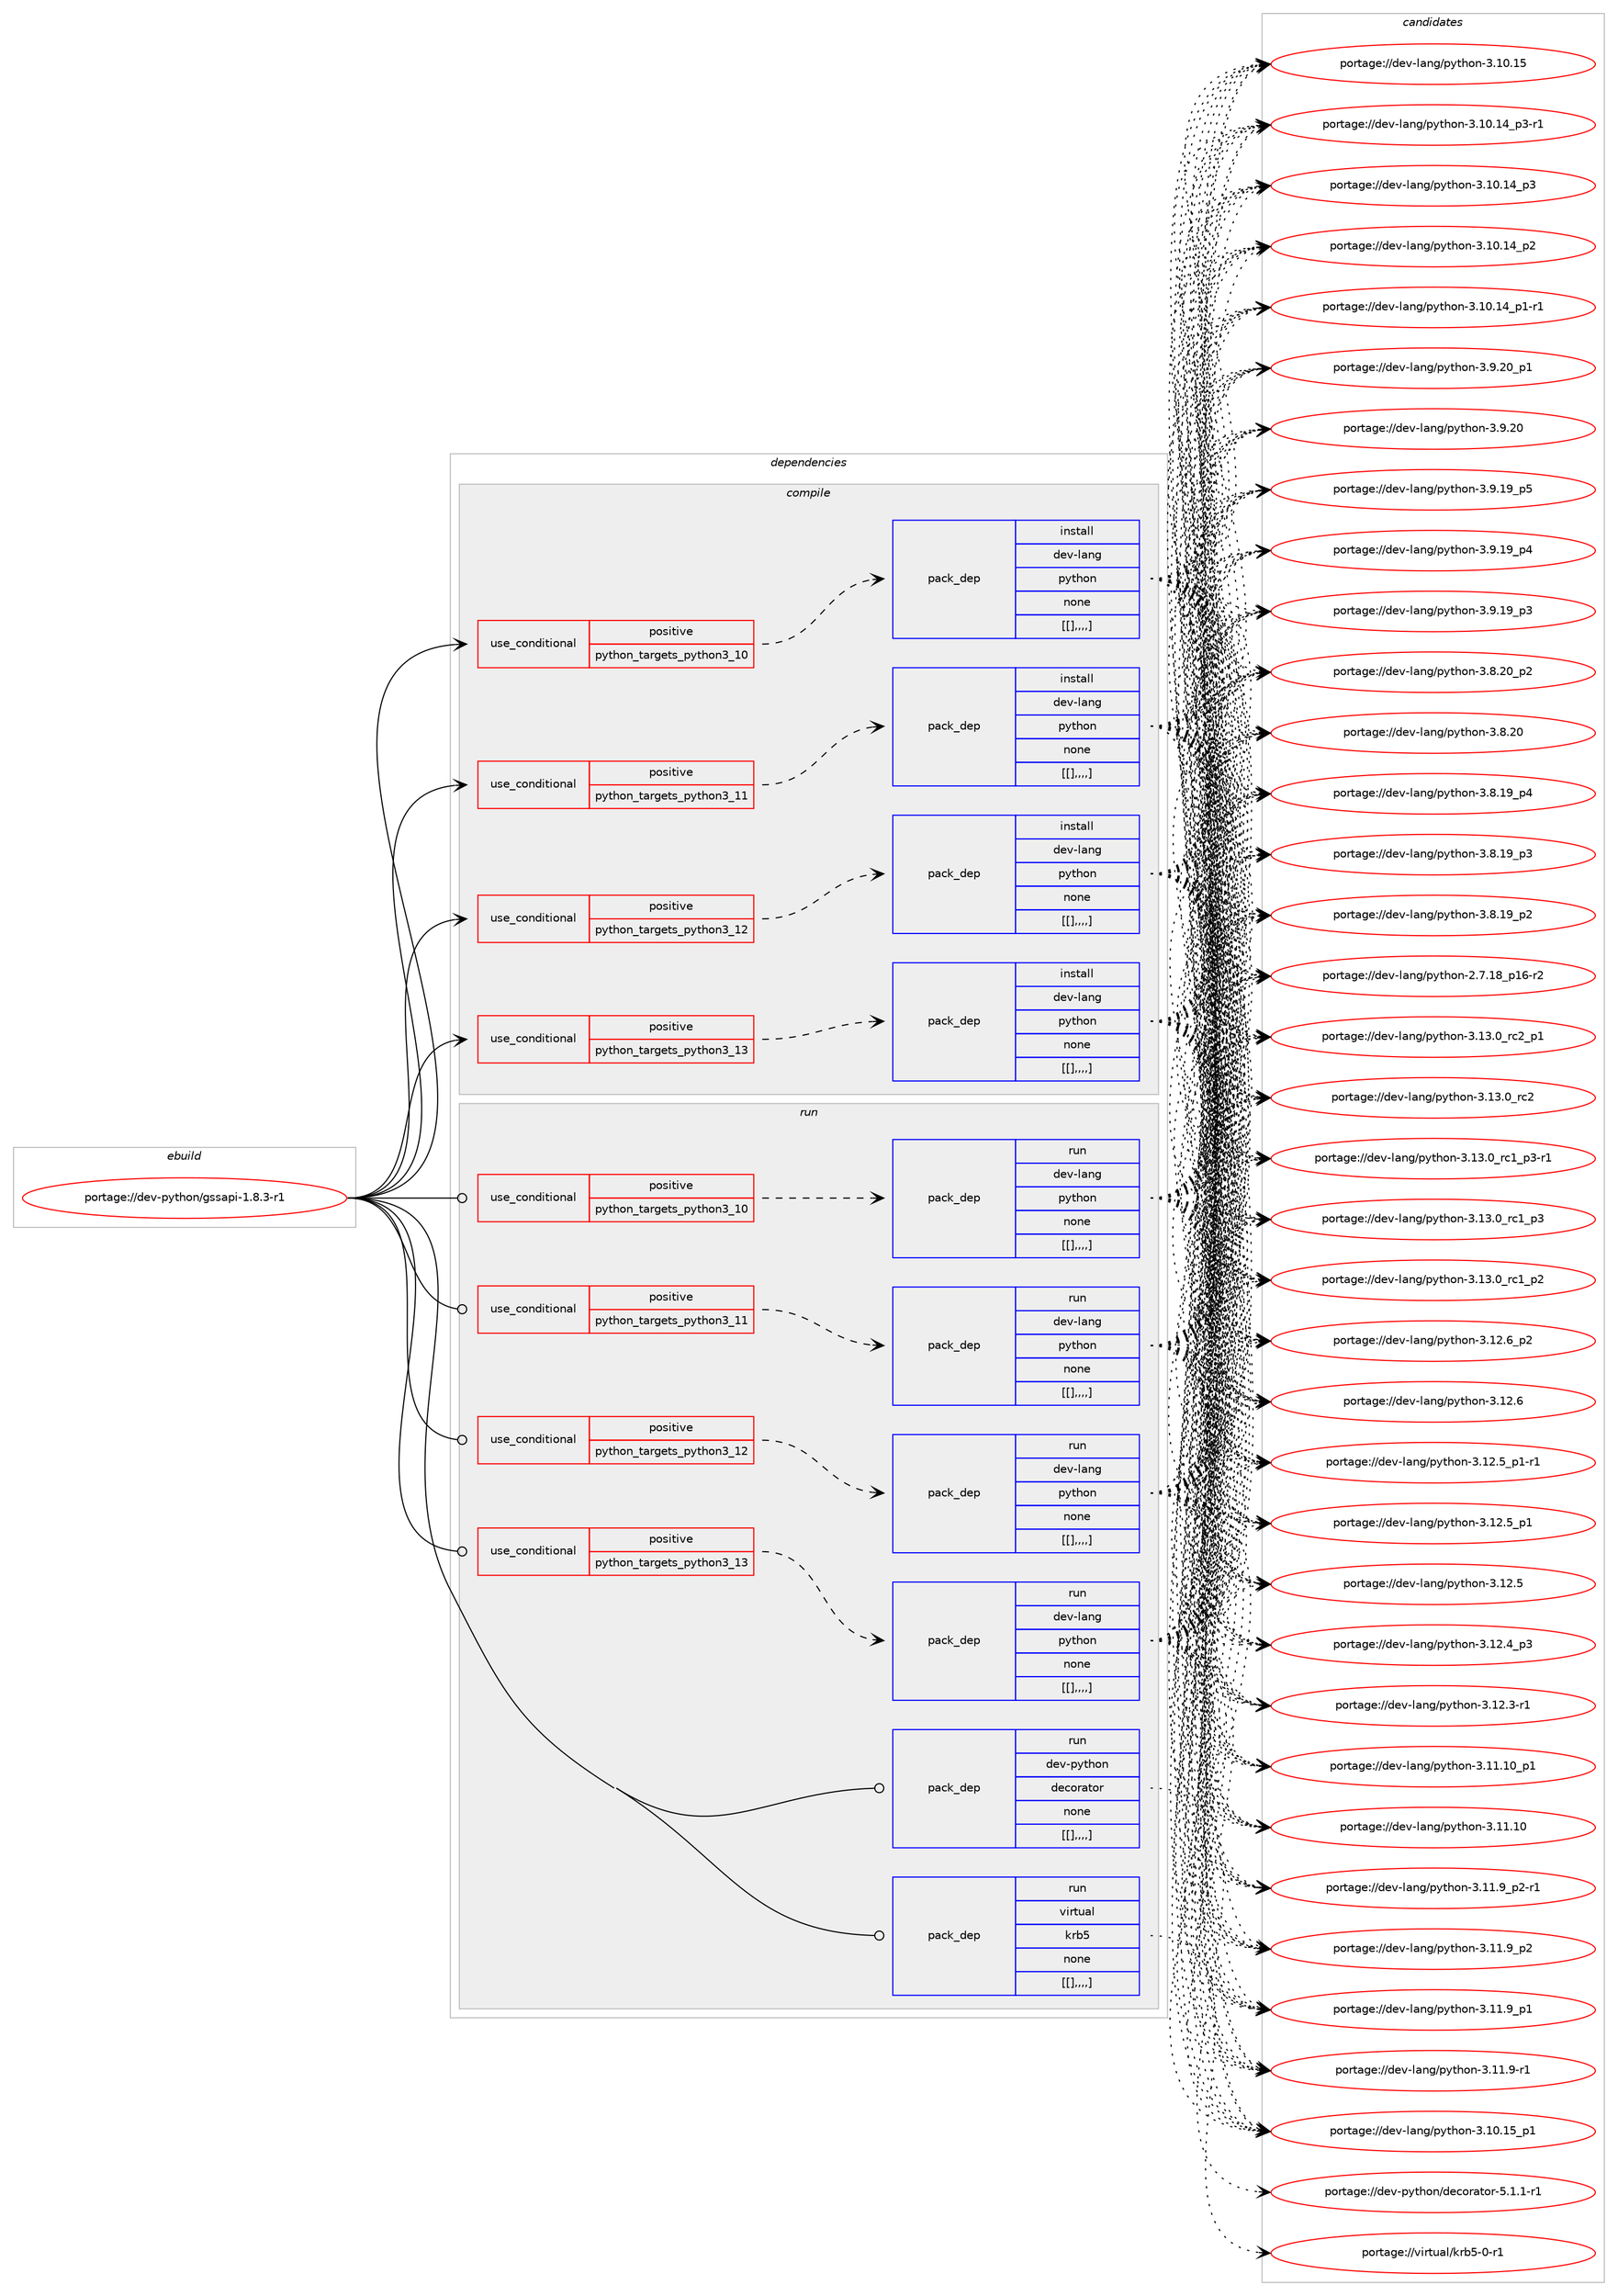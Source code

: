 digraph prolog {

# *************
# Graph options
# *************

newrank=true;
concentrate=true;
compound=true;
graph [rankdir=LR,fontname=Helvetica,fontsize=10,ranksep=1.5];#, ranksep=2.5, nodesep=0.2];
edge  [arrowhead=vee];
node  [fontname=Helvetica,fontsize=10];

# **********
# The ebuild
# **********

subgraph cluster_leftcol {
color=gray;
label=<<i>ebuild</i>>;
id [label="portage://dev-python/gssapi-1.8.3-r1", color=red, width=4, href="../dev-python/gssapi-1.8.3-r1.svg"];
}

# ****************
# The dependencies
# ****************

subgraph cluster_midcol {
color=gray;
label=<<i>dependencies</i>>;
subgraph cluster_compile {
fillcolor="#eeeeee";
style=filled;
label=<<i>compile</i>>;
subgraph cond34370 {
dependency149170 [label=<<TABLE BORDER="0" CELLBORDER="1" CELLSPACING="0" CELLPADDING="4"><TR><TD ROWSPAN="3" CELLPADDING="10">use_conditional</TD></TR><TR><TD>positive</TD></TR><TR><TD>python_targets_python3_10</TD></TR></TABLE>>, shape=none, color=red];
subgraph pack113586 {
dependency149171 [label=<<TABLE BORDER="0" CELLBORDER="1" CELLSPACING="0" CELLPADDING="4" WIDTH="220"><TR><TD ROWSPAN="6" CELLPADDING="30">pack_dep</TD></TR><TR><TD WIDTH="110">install</TD></TR><TR><TD>dev-lang</TD></TR><TR><TD>python</TD></TR><TR><TD>none</TD></TR><TR><TD>[[],,,,]</TD></TR></TABLE>>, shape=none, color=blue];
}
dependency149170:e -> dependency149171:w [weight=20,style="dashed",arrowhead="vee"];
}
id:e -> dependency149170:w [weight=20,style="solid",arrowhead="vee"];
subgraph cond34371 {
dependency149172 [label=<<TABLE BORDER="0" CELLBORDER="1" CELLSPACING="0" CELLPADDING="4"><TR><TD ROWSPAN="3" CELLPADDING="10">use_conditional</TD></TR><TR><TD>positive</TD></TR><TR><TD>python_targets_python3_11</TD></TR></TABLE>>, shape=none, color=red];
subgraph pack113587 {
dependency149173 [label=<<TABLE BORDER="0" CELLBORDER="1" CELLSPACING="0" CELLPADDING="4" WIDTH="220"><TR><TD ROWSPAN="6" CELLPADDING="30">pack_dep</TD></TR><TR><TD WIDTH="110">install</TD></TR><TR><TD>dev-lang</TD></TR><TR><TD>python</TD></TR><TR><TD>none</TD></TR><TR><TD>[[],,,,]</TD></TR></TABLE>>, shape=none, color=blue];
}
dependency149172:e -> dependency149173:w [weight=20,style="dashed",arrowhead="vee"];
}
id:e -> dependency149172:w [weight=20,style="solid",arrowhead="vee"];
subgraph cond34372 {
dependency149174 [label=<<TABLE BORDER="0" CELLBORDER="1" CELLSPACING="0" CELLPADDING="4"><TR><TD ROWSPAN="3" CELLPADDING="10">use_conditional</TD></TR><TR><TD>positive</TD></TR><TR><TD>python_targets_python3_12</TD></TR></TABLE>>, shape=none, color=red];
subgraph pack113588 {
dependency149175 [label=<<TABLE BORDER="0" CELLBORDER="1" CELLSPACING="0" CELLPADDING="4" WIDTH="220"><TR><TD ROWSPAN="6" CELLPADDING="30">pack_dep</TD></TR><TR><TD WIDTH="110">install</TD></TR><TR><TD>dev-lang</TD></TR><TR><TD>python</TD></TR><TR><TD>none</TD></TR><TR><TD>[[],,,,]</TD></TR></TABLE>>, shape=none, color=blue];
}
dependency149174:e -> dependency149175:w [weight=20,style="dashed",arrowhead="vee"];
}
id:e -> dependency149174:w [weight=20,style="solid",arrowhead="vee"];
subgraph cond34373 {
dependency149176 [label=<<TABLE BORDER="0" CELLBORDER="1" CELLSPACING="0" CELLPADDING="4"><TR><TD ROWSPAN="3" CELLPADDING="10">use_conditional</TD></TR><TR><TD>positive</TD></TR><TR><TD>python_targets_python3_13</TD></TR></TABLE>>, shape=none, color=red];
subgraph pack113589 {
dependency149177 [label=<<TABLE BORDER="0" CELLBORDER="1" CELLSPACING="0" CELLPADDING="4" WIDTH="220"><TR><TD ROWSPAN="6" CELLPADDING="30">pack_dep</TD></TR><TR><TD WIDTH="110">install</TD></TR><TR><TD>dev-lang</TD></TR><TR><TD>python</TD></TR><TR><TD>none</TD></TR><TR><TD>[[],,,,]</TD></TR></TABLE>>, shape=none, color=blue];
}
dependency149176:e -> dependency149177:w [weight=20,style="dashed",arrowhead="vee"];
}
id:e -> dependency149176:w [weight=20,style="solid",arrowhead="vee"];
}
subgraph cluster_compileandrun {
fillcolor="#eeeeee";
style=filled;
label=<<i>compile and run</i>>;
}
subgraph cluster_run {
fillcolor="#eeeeee";
style=filled;
label=<<i>run</i>>;
subgraph cond34374 {
dependency149178 [label=<<TABLE BORDER="0" CELLBORDER="1" CELLSPACING="0" CELLPADDING="4"><TR><TD ROWSPAN="3" CELLPADDING="10">use_conditional</TD></TR><TR><TD>positive</TD></TR><TR><TD>python_targets_python3_10</TD></TR></TABLE>>, shape=none, color=red];
subgraph pack113590 {
dependency149179 [label=<<TABLE BORDER="0" CELLBORDER="1" CELLSPACING="0" CELLPADDING="4" WIDTH="220"><TR><TD ROWSPAN="6" CELLPADDING="30">pack_dep</TD></TR><TR><TD WIDTH="110">run</TD></TR><TR><TD>dev-lang</TD></TR><TR><TD>python</TD></TR><TR><TD>none</TD></TR><TR><TD>[[],,,,]</TD></TR></TABLE>>, shape=none, color=blue];
}
dependency149178:e -> dependency149179:w [weight=20,style="dashed",arrowhead="vee"];
}
id:e -> dependency149178:w [weight=20,style="solid",arrowhead="odot"];
subgraph cond34375 {
dependency149180 [label=<<TABLE BORDER="0" CELLBORDER="1" CELLSPACING="0" CELLPADDING="4"><TR><TD ROWSPAN="3" CELLPADDING="10">use_conditional</TD></TR><TR><TD>positive</TD></TR><TR><TD>python_targets_python3_11</TD></TR></TABLE>>, shape=none, color=red];
subgraph pack113591 {
dependency149181 [label=<<TABLE BORDER="0" CELLBORDER="1" CELLSPACING="0" CELLPADDING="4" WIDTH="220"><TR><TD ROWSPAN="6" CELLPADDING="30">pack_dep</TD></TR><TR><TD WIDTH="110">run</TD></TR><TR><TD>dev-lang</TD></TR><TR><TD>python</TD></TR><TR><TD>none</TD></TR><TR><TD>[[],,,,]</TD></TR></TABLE>>, shape=none, color=blue];
}
dependency149180:e -> dependency149181:w [weight=20,style="dashed",arrowhead="vee"];
}
id:e -> dependency149180:w [weight=20,style="solid",arrowhead="odot"];
subgraph cond34376 {
dependency149182 [label=<<TABLE BORDER="0" CELLBORDER="1" CELLSPACING="0" CELLPADDING="4"><TR><TD ROWSPAN="3" CELLPADDING="10">use_conditional</TD></TR><TR><TD>positive</TD></TR><TR><TD>python_targets_python3_12</TD></TR></TABLE>>, shape=none, color=red];
subgraph pack113592 {
dependency149183 [label=<<TABLE BORDER="0" CELLBORDER="1" CELLSPACING="0" CELLPADDING="4" WIDTH="220"><TR><TD ROWSPAN="6" CELLPADDING="30">pack_dep</TD></TR><TR><TD WIDTH="110">run</TD></TR><TR><TD>dev-lang</TD></TR><TR><TD>python</TD></TR><TR><TD>none</TD></TR><TR><TD>[[],,,,]</TD></TR></TABLE>>, shape=none, color=blue];
}
dependency149182:e -> dependency149183:w [weight=20,style="dashed",arrowhead="vee"];
}
id:e -> dependency149182:w [weight=20,style="solid",arrowhead="odot"];
subgraph cond34377 {
dependency149184 [label=<<TABLE BORDER="0" CELLBORDER="1" CELLSPACING="0" CELLPADDING="4"><TR><TD ROWSPAN="3" CELLPADDING="10">use_conditional</TD></TR><TR><TD>positive</TD></TR><TR><TD>python_targets_python3_13</TD></TR></TABLE>>, shape=none, color=red];
subgraph pack113593 {
dependency149185 [label=<<TABLE BORDER="0" CELLBORDER="1" CELLSPACING="0" CELLPADDING="4" WIDTH="220"><TR><TD ROWSPAN="6" CELLPADDING="30">pack_dep</TD></TR><TR><TD WIDTH="110">run</TD></TR><TR><TD>dev-lang</TD></TR><TR><TD>python</TD></TR><TR><TD>none</TD></TR><TR><TD>[[],,,,]</TD></TR></TABLE>>, shape=none, color=blue];
}
dependency149184:e -> dependency149185:w [weight=20,style="dashed",arrowhead="vee"];
}
id:e -> dependency149184:w [weight=20,style="solid",arrowhead="odot"];
subgraph pack113594 {
dependency149186 [label=<<TABLE BORDER="0" CELLBORDER="1" CELLSPACING="0" CELLPADDING="4" WIDTH="220"><TR><TD ROWSPAN="6" CELLPADDING="30">pack_dep</TD></TR><TR><TD WIDTH="110">run</TD></TR><TR><TD>dev-python</TD></TR><TR><TD>decorator</TD></TR><TR><TD>none</TD></TR><TR><TD>[[],,,,]</TD></TR></TABLE>>, shape=none, color=blue];
}
id:e -> dependency149186:w [weight=20,style="solid",arrowhead="odot"];
subgraph pack113595 {
dependency149187 [label=<<TABLE BORDER="0" CELLBORDER="1" CELLSPACING="0" CELLPADDING="4" WIDTH="220"><TR><TD ROWSPAN="6" CELLPADDING="30">pack_dep</TD></TR><TR><TD WIDTH="110">run</TD></TR><TR><TD>virtual</TD></TR><TR><TD>krb5</TD></TR><TR><TD>none</TD></TR><TR><TD>[[],,,,]</TD></TR></TABLE>>, shape=none, color=blue];
}
id:e -> dependency149187:w [weight=20,style="solid",arrowhead="odot"];
}
}

# **************
# The candidates
# **************

subgraph cluster_choices {
rank=same;
color=gray;
label=<<i>candidates</i>>;

subgraph choice113586 {
color=black;
nodesep=1;
choice100101118451089711010347112121116104111110455146495146489511499509511249 [label="portage://dev-lang/python-3.13.0_rc2_p1", color=red, width=4,href="../dev-lang/python-3.13.0_rc2_p1.svg"];
choice10010111845108971101034711212111610411111045514649514648951149950 [label="portage://dev-lang/python-3.13.0_rc2", color=red, width=4,href="../dev-lang/python-3.13.0_rc2.svg"];
choice1001011184510897110103471121211161041111104551464951464895114994995112514511449 [label="portage://dev-lang/python-3.13.0_rc1_p3-r1", color=red, width=4,href="../dev-lang/python-3.13.0_rc1_p3-r1.svg"];
choice100101118451089711010347112121116104111110455146495146489511499499511251 [label="portage://dev-lang/python-3.13.0_rc1_p3", color=red, width=4,href="../dev-lang/python-3.13.0_rc1_p3.svg"];
choice100101118451089711010347112121116104111110455146495146489511499499511250 [label="portage://dev-lang/python-3.13.0_rc1_p2", color=red, width=4,href="../dev-lang/python-3.13.0_rc1_p2.svg"];
choice100101118451089711010347112121116104111110455146495046549511250 [label="portage://dev-lang/python-3.12.6_p2", color=red, width=4,href="../dev-lang/python-3.12.6_p2.svg"];
choice10010111845108971101034711212111610411111045514649504654 [label="portage://dev-lang/python-3.12.6", color=red, width=4,href="../dev-lang/python-3.12.6.svg"];
choice1001011184510897110103471121211161041111104551464950465395112494511449 [label="portage://dev-lang/python-3.12.5_p1-r1", color=red, width=4,href="../dev-lang/python-3.12.5_p1-r1.svg"];
choice100101118451089711010347112121116104111110455146495046539511249 [label="portage://dev-lang/python-3.12.5_p1", color=red, width=4,href="../dev-lang/python-3.12.5_p1.svg"];
choice10010111845108971101034711212111610411111045514649504653 [label="portage://dev-lang/python-3.12.5", color=red, width=4,href="../dev-lang/python-3.12.5.svg"];
choice100101118451089711010347112121116104111110455146495046529511251 [label="portage://dev-lang/python-3.12.4_p3", color=red, width=4,href="../dev-lang/python-3.12.4_p3.svg"];
choice100101118451089711010347112121116104111110455146495046514511449 [label="portage://dev-lang/python-3.12.3-r1", color=red, width=4,href="../dev-lang/python-3.12.3-r1.svg"];
choice10010111845108971101034711212111610411111045514649494649489511249 [label="portage://dev-lang/python-3.11.10_p1", color=red, width=4,href="../dev-lang/python-3.11.10_p1.svg"];
choice1001011184510897110103471121211161041111104551464949464948 [label="portage://dev-lang/python-3.11.10", color=red, width=4,href="../dev-lang/python-3.11.10.svg"];
choice1001011184510897110103471121211161041111104551464949465795112504511449 [label="portage://dev-lang/python-3.11.9_p2-r1", color=red, width=4,href="../dev-lang/python-3.11.9_p2-r1.svg"];
choice100101118451089711010347112121116104111110455146494946579511250 [label="portage://dev-lang/python-3.11.9_p2", color=red, width=4,href="../dev-lang/python-3.11.9_p2.svg"];
choice100101118451089711010347112121116104111110455146494946579511249 [label="portage://dev-lang/python-3.11.9_p1", color=red, width=4,href="../dev-lang/python-3.11.9_p1.svg"];
choice100101118451089711010347112121116104111110455146494946574511449 [label="portage://dev-lang/python-3.11.9-r1", color=red, width=4,href="../dev-lang/python-3.11.9-r1.svg"];
choice10010111845108971101034711212111610411111045514649484649539511249 [label="portage://dev-lang/python-3.10.15_p1", color=red, width=4,href="../dev-lang/python-3.10.15_p1.svg"];
choice1001011184510897110103471121211161041111104551464948464953 [label="portage://dev-lang/python-3.10.15", color=red, width=4,href="../dev-lang/python-3.10.15.svg"];
choice100101118451089711010347112121116104111110455146494846495295112514511449 [label="portage://dev-lang/python-3.10.14_p3-r1", color=red, width=4,href="../dev-lang/python-3.10.14_p3-r1.svg"];
choice10010111845108971101034711212111610411111045514649484649529511251 [label="portage://dev-lang/python-3.10.14_p3", color=red, width=4,href="../dev-lang/python-3.10.14_p3.svg"];
choice10010111845108971101034711212111610411111045514649484649529511250 [label="portage://dev-lang/python-3.10.14_p2", color=red, width=4,href="../dev-lang/python-3.10.14_p2.svg"];
choice100101118451089711010347112121116104111110455146494846495295112494511449 [label="portage://dev-lang/python-3.10.14_p1-r1", color=red, width=4,href="../dev-lang/python-3.10.14_p1-r1.svg"];
choice100101118451089711010347112121116104111110455146574650489511249 [label="portage://dev-lang/python-3.9.20_p1", color=red, width=4,href="../dev-lang/python-3.9.20_p1.svg"];
choice10010111845108971101034711212111610411111045514657465048 [label="portage://dev-lang/python-3.9.20", color=red, width=4,href="../dev-lang/python-3.9.20.svg"];
choice100101118451089711010347112121116104111110455146574649579511253 [label="portage://dev-lang/python-3.9.19_p5", color=red, width=4,href="../dev-lang/python-3.9.19_p5.svg"];
choice100101118451089711010347112121116104111110455146574649579511252 [label="portage://dev-lang/python-3.9.19_p4", color=red, width=4,href="../dev-lang/python-3.9.19_p4.svg"];
choice100101118451089711010347112121116104111110455146574649579511251 [label="portage://dev-lang/python-3.9.19_p3", color=red, width=4,href="../dev-lang/python-3.9.19_p3.svg"];
choice100101118451089711010347112121116104111110455146564650489511250 [label="portage://dev-lang/python-3.8.20_p2", color=red, width=4,href="../dev-lang/python-3.8.20_p2.svg"];
choice10010111845108971101034711212111610411111045514656465048 [label="portage://dev-lang/python-3.8.20", color=red, width=4,href="../dev-lang/python-3.8.20.svg"];
choice100101118451089711010347112121116104111110455146564649579511252 [label="portage://dev-lang/python-3.8.19_p4", color=red, width=4,href="../dev-lang/python-3.8.19_p4.svg"];
choice100101118451089711010347112121116104111110455146564649579511251 [label="portage://dev-lang/python-3.8.19_p3", color=red, width=4,href="../dev-lang/python-3.8.19_p3.svg"];
choice100101118451089711010347112121116104111110455146564649579511250 [label="portage://dev-lang/python-3.8.19_p2", color=red, width=4,href="../dev-lang/python-3.8.19_p2.svg"];
choice100101118451089711010347112121116104111110455046554649569511249544511450 [label="portage://dev-lang/python-2.7.18_p16-r2", color=red, width=4,href="../dev-lang/python-2.7.18_p16-r2.svg"];
dependency149171:e -> choice100101118451089711010347112121116104111110455146495146489511499509511249:w [style=dotted,weight="100"];
dependency149171:e -> choice10010111845108971101034711212111610411111045514649514648951149950:w [style=dotted,weight="100"];
dependency149171:e -> choice1001011184510897110103471121211161041111104551464951464895114994995112514511449:w [style=dotted,weight="100"];
dependency149171:e -> choice100101118451089711010347112121116104111110455146495146489511499499511251:w [style=dotted,weight="100"];
dependency149171:e -> choice100101118451089711010347112121116104111110455146495146489511499499511250:w [style=dotted,weight="100"];
dependency149171:e -> choice100101118451089711010347112121116104111110455146495046549511250:w [style=dotted,weight="100"];
dependency149171:e -> choice10010111845108971101034711212111610411111045514649504654:w [style=dotted,weight="100"];
dependency149171:e -> choice1001011184510897110103471121211161041111104551464950465395112494511449:w [style=dotted,weight="100"];
dependency149171:e -> choice100101118451089711010347112121116104111110455146495046539511249:w [style=dotted,weight="100"];
dependency149171:e -> choice10010111845108971101034711212111610411111045514649504653:w [style=dotted,weight="100"];
dependency149171:e -> choice100101118451089711010347112121116104111110455146495046529511251:w [style=dotted,weight="100"];
dependency149171:e -> choice100101118451089711010347112121116104111110455146495046514511449:w [style=dotted,weight="100"];
dependency149171:e -> choice10010111845108971101034711212111610411111045514649494649489511249:w [style=dotted,weight="100"];
dependency149171:e -> choice1001011184510897110103471121211161041111104551464949464948:w [style=dotted,weight="100"];
dependency149171:e -> choice1001011184510897110103471121211161041111104551464949465795112504511449:w [style=dotted,weight="100"];
dependency149171:e -> choice100101118451089711010347112121116104111110455146494946579511250:w [style=dotted,weight="100"];
dependency149171:e -> choice100101118451089711010347112121116104111110455146494946579511249:w [style=dotted,weight="100"];
dependency149171:e -> choice100101118451089711010347112121116104111110455146494946574511449:w [style=dotted,weight="100"];
dependency149171:e -> choice10010111845108971101034711212111610411111045514649484649539511249:w [style=dotted,weight="100"];
dependency149171:e -> choice1001011184510897110103471121211161041111104551464948464953:w [style=dotted,weight="100"];
dependency149171:e -> choice100101118451089711010347112121116104111110455146494846495295112514511449:w [style=dotted,weight="100"];
dependency149171:e -> choice10010111845108971101034711212111610411111045514649484649529511251:w [style=dotted,weight="100"];
dependency149171:e -> choice10010111845108971101034711212111610411111045514649484649529511250:w [style=dotted,weight="100"];
dependency149171:e -> choice100101118451089711010347112121116104111110455146494846495295112494511449:w [style=dotted,weight="100"];
dependency149171:e -> choice100101118451089711010347112121116104111110455146574650489511249:w [style=dotted,weight="100"];
dependency149171:e -> choice10010111845108971101034711212111610411111045514657465048:w [style=dotted,weight="100"];
dependency149171:e -> choice100101118451089711010347112121116104111110455146574649579511253:w [style=dotted,weight="100"];
dependency149171:e -> choice100101118451089711010347112121116104111110455146574649579511252:w [style=dotted,weight="100"];
dependency149171:e -> choice100101118451089711010347112121116104111110455146574649579511251:w [style=dotted,weight="100"];
dependency149171:e -> choice100101118451089711010347112121116104111110455146564650489511250:w [style=dotted,weight="100"];
dependency149171:e -> choice10010111845108971101034711212111610411111045514656465048:w [style=dotted,weight="100"];
dependency149171:e -> choice100101118451089711010347112121116104111110455146564649579511252:w [style=dotted,weight="100"];
dependency149171:e -> choice100101118451089711010347112121116104111110455146564649579511251:w [style=dotted,weight="100"];
dependency149171:e -> choice100101118451089711010347112121116104111110455146564649579511250:w [style=dotted,weight="100"];
dependency149171:e -> choice100101118451089711010347112121116104111110455046554649569511249544511450:w [style=dotted,weight="100"];
}
subgraph choice113587 {
color=black;
nodesep=1;
choice100101118451089711010347112121116104111110455146495146489511499509511249 [label="portage://dev-lang/python-3.13.0_rc2_p1", color=red, width=4,href="../dev-lang/python-3.13.0_rc2_p1.svg"];
choice10010111845108971101034711212111610411111045514649514648951149950 [label="portage://dev-lang/python-3.13.0_rc2", color=red, width=4,href="../dev-lang/python-3.13.0_rc2.svg"];
choice1001011184510897110103471121211161041111104551464951464895114994995112514511449 [label="portage://dev-lang/python-3.13.0_rc1_p3-r1", color=red, width=4,href="../dev-lang/python-3.13.0_rc1_p3-r1.svg"];
choice100101118451089711010347112121116104111110455146495146489511499499511251 [label="portage://dev-lang/python-3.13.0_rc1_p3", color=red, width=4,href="../dev-lang/python-3.13.0_rc1_p3.svg"];
choice100101118451089711010347112121116104111110455146495146489511499499511250 [label="portage://dev-lang/python-3.13.0_rc1_p2", color=red, width=4,href="../dev-lang/python-3.13.0_rc1_p2.svg"];
choice100101118451089711010347112121116104111110455146495046549511250 [label="portage://dev-lang/python-3.12.6_p2", color=red, width=4,href="../dev-lang/python-3.12.6_p2.svg"];
choice10010111845108971101034711212111610411111045514649504654 [label="portage://dev-lang/python-3.12.6", color=red, width=4,href="../dev-lang/python-3.12.6.svg"];
choice1001011184510897110103471121211161041111104551464950465395112494511449 [label="portage://dev-lang/python-3.12.5_p1-r1", color=red, width=4,href="../dev-lang/python-3.12.5_p1-r1.svg"];
choice100101118451089711010347112121116104111110455146495046539511249 [label="portage://dev-lang/python-3.12.5_p1", color=red, width=4,href="../dev-lang/python-3.12.5_p1.svg"];
choice10010111845108971101034711212111610411111045514649504653 [label="portage://dev-lang/python-3.12.5", color=red, width=4,href="../dev-lang/python-3.12.5.svg"];
choice100101118451089711010347112121116104111110455146495046529511251 [label="portage://dev-lang/python-3.12.4_p3", color=red, width=4,href="../dev-lang/python-3.12.4_p3.svg"];
choice100101118451089711010347112121116104111110455146495046514511449 [label="portage://dev-lang/python-3.12.3-r1", color=red, width=4,href="../dev-lang/python-3.12.3-r1.svg"];
choice10010111845108971101034711212111610411111045514649494649489511249 [label="portage://dev-lang/python-3.11.10_p1", color=red, width=4,href="../dev-lang/python-3.11.10_p1.svg"];
choice1001011184510897110103471121211161041111104551464949464948 [label="portage://dev-lang/python-3.11.10", color=red, width=4,href="../dev-lang/python-3.11.10.svg"];
choice1001011184510897110103471121211161041111104551464949465795112504511449 [label="portage://dev-lang/python-3.11.9_p2-r1", color=red, width=4,href="../dev-lang/python-3.11.9_p2-r1.svg"];
choice100101118451089711010347112121116104111110455146494946579511250 [label="portage://dev-lang/python-3.11.9_p2", color=red, width=4,href="../dev-lang/python-3.11.9_p2.svg"];
choice100101118451089711010347112121116104111110455146494946579511249 [label="portage://dev-lang/python-3.11.9_p1", color=red, width=4,href="../dev-lang/python-3.11.9_p1.svg"];
choice100101118451089711010347112121116104111110455146494946574511449 [label="portage://dev-lang/python-3.11.9-r1", color=red, width=4,href="../dev-lang/python-3.11.9-r1.svg"];
choice10010111845108971101034711212111610411111045514649484649539511249 [label="portage://dev-lang/python-3.10.15_p1", color=red, width=4,href="../dev-lang/python-3.10.15_p1.svg"];
choice1001011184510897110103471121211161041111104551464948464953 [label="portage://dev-lang/python-3.10.15", color=red, width=4,href="../dev-lang/python-3.10.15.svg"];
choice100101118451089711010347112121116104111110455146494846495295112514511449 [label="portage://dev-lang/python-3.10.14_p3-r1", color=red, width=4,href="../dev-lang/python-3.10.14_p3-r1.svg"];
choice10010111845108971101034711212111610411111045514649484649529511251 [label="portage://dev-lang/python-3.10.14_p3", color=red, width=4,href="../dev-lang/python-3.10.14_p3.svg"];
choice10010111845108971101034711212111610411111045514649484649529511250 [label="portage://dev-lang/python-3.10.14_p2", color=red, width=4,href="../dev-lang/python-3.10.14_p2.svg"];
choice100101118451089711010347112121116104111110455146494846495295112494511449 [label="portage://dev-lang/python-3.10.14_p1-r1", color=red, width=4,href="../dev-lang/python-3.10.14_p1-r1.svg"];
choice100101118451089711010347112121116104111110455146574650489511249 [label="portage://dev-lang/python-3.9.20_p1", color=red, width=4,href="../dev-lang/python-3.9.20_p1.svg"];
choice10010111845108971101034711212111610411111045514657465048 [label="portage://dev-lang/python-3.9.20", color=red, width=4,href="../dev-lang/python-3.9.20.svg"];
choice100101118451089711010347112121116104111110455146574649579511253 [label="portage://dev-lang/python-3.9.19_p5", color=red, width=4,href="../dev-lang/python-3.9.19_p5.svg"];
choice100101118451089711010347112121116104111110455146574649579511252 [label="portage://dev-lang/python-3.9.19_p4", color=red, width=4,href="../dev-lang/python-3.9.19_p4.svg"];
choice100101118451089711010347112121116104111110455146574649579511251 [label="portage://dev-lang/python-3.9.19_p3", color=red, width=4,href="../dev-lang/python-3.9.19_p3.svg"];
choice100101118451089711010347112121116104111110455146564650489511250 [label="portage://dev-lang/python-3.8.20_p2", color=red, width=4,href="../dev-lang/python-3.8.20_p2.svg"];
choice10010111845108971101034711212111610411111045514656465048 [label="portage://dev-lang/python-3.8.20", color=red, width=4,href="../dev-lang/python-3.8.20.svg"];
choice100101118451089711010347112121116104111110455146564649579511252 [label="portage://dev-lang/python-3.8.19_p4", color=red, width=4,href="../dev-lang/python-3.8.19_p4.svg"];
choice100101118451089711010347112121116104111110455146564649579511251 [label="portage://dev-lang/python-3.8.19_p3", color=red, width=4,href="../dev-lang/python-3.8.19_p3.svg"];
choice100101118451089711010347112121116104111110455146564649579511250 [label="portage://dev-lang/python-3.8.19_p2", color=red, width=4,href="../dev-lang/python-3.8.19_p2.svg"];
choice100101118451089711010347112121116104111110455046554649569511249544511450 [label="portage://dev-lang/python-2.7.18_p16-r2", color=red, width=4,href="../dev-lang/python-2.7.18_p16-r2.svg"];
dependency149173:e -> choice100101118451089711010347112121116104111110455146495146489511499509511249:w [style=dotted,weight="100"];
dependency149173:e -> choice10010111845108971101034711212111610411111045514649514648951149950:w [style=dotted,weight="100"];
dependency149173:e -> choice1001011184510897110103471121211161041111104551464951464895114994995112514511449:w [style=dotted,weight="100"];
dependency149173:e -> choice100101118451089711010347112121116104111110455146495146489511499499511251:w [style=dotted,weight="100"];
dependency149173:e -> choice100101118451089711010347112121116104111110455146495146489511499499511250:w [style=dotted,weight="100"];
dependency149173:e -> choice100101118451089711010347112121116104111110455146495046549511250:w [style=dotted,weight="100"];
dependency149173:e -> choice10010111845108971101034711212111610411111045514649504654:w [style=dotted,weight="100"];
dependency149173:e -> choice1001011184510897110103471121211161041111104551464950465395112494511449:w [style=dotted,weight="100"];
dependency149173:e -> choice100101118451089711010347112121116104111110455146495046539511249:w [style=dotted,weight="100"];
dependency149173:e -> choice10010111845108971101034711212111610411111045514649504653:w [style=dotted,weight="100"];
dependency149173:e -> choice100101118451089711010347112121116104111110455146495046529511251:w [style=dotted,weight="100"];
dependency149173:e -> choice100101118451089711010347112121116104111110455146495046514511449:w [style=dotted,weight="100"];
dependency149173:e -> choice10010111845108971101034711212111610411111045514649494649489511249:w [style=dotted,weight="100"];
dependency149173:e -> choice1001011184510897110103471121211161041111104551464949464948:w [style=dotted,weight="100"];
dependency149173:e -> choice1001011184510897110103471121211161041111104551464949465795112504511449:w [style=dotted,weight="100"];
dependency149173:e -> choice100101118451089711010347112121116104111110455146494946579511250:w [style=dotted,weight="100"];
dependency149173:e -> choice100101118451089711010347112121116104111110455146494946579511249:w [style=dotted,weight="100"];
dependency149173:e -> choice100101118451089711010347112121116104111110455146494946574511449:w [style=dotted,weight="100"];
dependency149173:e -> choice10010111845108971101034711212111610411111045514649484649539511249:w [style=dotted,weight="100"];
dependency149173:e -> choice1001011184510897110103471121211161041111104551464948464953:w [style=dotted,weight="100"];
dependency149173:e -> choice100101118451089711010347112121116104111110455146494846495295112514511449:w [style=dotted,weight="100"];
dependency149173:e -> choice10010111845108971101034711212111610411111045514649484649529511251:w [style=dotted,weight="100"];
dependency149173:e -> choice10010111845108971101034711212111610411111045514649484649529511250:w [style=dotted,weight="100"];
dependency149173:e -> choice100101118451089711010347112121116104111110455146494846495295112494511449:w [style=dotted,weight="100"];
dependency149173:e -> choice100101118451089711010347112121116104111110455146574650489511249:w [style=dotted,weight="100"];
dependency149173:e -> choice10010111845108971101034711212111610411111045514657465048:w [style=dotted,weight="100"];
dependency149173:e -> choice100101118451089711010347112121116104111110455146574649579511253:w [style=dotted,weight="100"];
dependency149173:e -> choice100101118451089711010347112121116104111110455146574649579511252:w [style=dotted,weight="100"];
dependency149173:e -> choice100101118451089711010347112121116104111110455146574649579511251:w [style=dotted,weight="100"];
dependency149173:e -> choice100101118451089711010347112121116104111110455146564650489511250:w [style=dotted,weight="100"];
dependency149173:e -> choice10010111845108971101034711212111610411111045514656465048:w [style=dotted,weight="100"];
dependency149173:e -> choice100101118451089711010347112121116104111110455146564649579511252:w [style=dotted,weight="100"];
dependency149173:e -> choice100101118451089711010347112121116104111110455146564649579511251:w [style=dotted,weight="100"];
dependency149173:e -> choice100101118451089711010347112121116104111110455146564649579511250:w [style=dotted,weight="100"];
dependency149173:e -> choice100101118451089711010347112121116104111110455046554649569511249544511450:w [style=dotted,weight="100"];
}
subgraph choice113588 {
color=black;
nodesep=1;
choice100101118451089711010347112121116104111110455146495146489511499509511249 [label="portage://dev-lang/python-3.13.0_rc2_p1", color=red, width=4,href="../dev-lang/python-3.13.0_rc2_p1.svg"];
choice10010111845108971101034711212111610411111045514649514648951149950 [label="portage://dev-lang/python-3.13.0_rc2", color=red, width=4,href="../dev-lang/python-3.13.0_rc2.svg"];
choice1001011184510897110103471121211161041111104551464951464895114994995112514511449 [label="portage://dev-lang/python-3.13.0_rc1_p3-r1", color=red, width=4,href="../dev-lang/python-3.13.0_rc1_p3-r1.svg"];
choice100101118451089711010347112121116104111110455146495146489511499499511251 [label="portage://dev-lang/python-3.13.0_rc1_p3", color=red, width=4,href="../dev-lang/python-3.13.0_rc1_p3.svg"];
choice100101118451089711010347112121116104111110455146495146489511499499511250 [label="portage://dev-lang/python-3.13.0_rc1_p2", color=red, width=4,href="../dev-lang/python-3.13.0_rc1_p2.svg"];
choice100101118451089711010347112121116104111110455146495046549511250 [label="portage://dev-lang/python-3.12.6_p2", color=red, width=4,href="../dev-lang/python-3.12.6_p2.svg"];
choice10010111845108971101034711212111610411111045514649504654 [label="portage://dev-lang/python-3.12.6", color=red, width=4,href="../dev-lang/python-3.12.6.svg"];
choice1001011184510897110103471121211161041111104551464950465395112494511449 [label="portage://dev-lang/python-3.12.5_p1-r1", color=red, width=4,href="../dev-lang/python-3.12.5_p1-r1.svg"];
choice100101118451089711010347112121116104111110455146495046539511249 [label="portage://dev-lang/python-3.12.5_p1", color=red, width=4,href="../dev-lang/python-3.12.5_p1.svg"];
choice10010111845108971101034711212111610411111045514649504653 [label="portage://dev-lang/python-3.12.5", color=red, width=4,href="../dev-lang/python-3.12.5.svg"];
choice100101118451089711010347112121116104111110455146495046529511251 [label="portage://dev-lang/python-3.12.4_p3", color=red, width=4,href="../dev-lang/python-3.12.4_p3.svg"];
choice100101118451089711010347112121116104111110455146495046514511449 [label="portage://dev-lang/python-3.12.3-r1", color=red, width=4,href="../dev-lang/python-3.12.3-r1.svg"];
choice10010111845108971101034711212111610411111045514649494649489511249 [label="portage://dev-lang/python-3.11.10_p1", color=red, width=4,href="../dev-lang/python-3.11.10_p1.svg"];
choice1001011184510897110103471121211161041111104551464949464948 [label="portage://dev-lang/python-3.11.10", color=red, width=4,href="../dev-lang/python-3.11.10.svg"];
choice1001011184510897110103471121211161041111104551464949465795112504511449 [label="portage://dev-lang/python-3.11.9_p2-r1", color=red, width=4,href="../dev-lang/python-3.11.9_p2-r1.svg"];
choice100101118451089711010347112121116104111110455146494946579511250 [label="portage://dev-lang/python-3.11.9_p2", color=red, width=4,href="../dev-lang/python-3.11.9_p2.svg"];
choice100101118451089711010347112121116104111110455146494946579511249 [label="portage://dev-lang/python-3.11.9_p1", color=red, width=4,href="../dev-lang/python-3.11.9_p1.svg"];
choice100101118451089711010347112121116104111110455146494946574511449 [label="portage://dev-lang/python-3.11.9-r1", color=red, width=4,href="../dev-lang/python-3.11.9-r1.svg"];
choice10010111845108971101034711212111610411111045514649484649539511249 [label="portage://dev-lang/python-3.10.15_p1", color=red, width=4,href="../dev-lang/python-3.10.15_p1.svg"];
choice1001011184510897110103471121211161041111104551464948464953 [label="portage://dev-lang/python-3.10.15", color=red, width=4,href="../dev-lang/python-3.10.15.svg"];
choice100101118451089711010347112121116104111110455146494846495295112514511449 [label="portage://dev-lang/python-3.10.14_p3-r1", color=red, width=4,href="../dev-lang/python-3.10.14_p3-r1.svg"];
choice10010111845108971101034711212111610411111045514649484649529511251 [label="portage://dev-lang/python-3.10.14_p3", color=red, width=4,href="../dev-lang/python-3.10.14_p3.svg"];
choice10010111845108971101034711212111610411111045514649484649529511250 [label="portage://dev-lang/python-3.10.14_p2", color=red, width=4,href="../dev-lang/python-3.10.14_p2.svg"];
choice100101118451089711010347112121116104111110455146494846495295112494511449 [label="portage://dev-lang/python-3.10.14_p1-r1", color=red, width=4,href="../dev-lang/python-3.10.14_p1-r1.svg"];
choice100101118451089711010347112121116104111110455146574650489511249 [label="portage://dev-lang/python-3.9.20_p1", color=red, width=4,href="../dev-lang/python-3.9.20_p1.svg"];
choice10010111845108971101034711212111610411111045514657465048 [label="portage://dev-lang/python-3.9.20", color=red, width=4,href="../dev-lang/python-3.9.20.svg"];
choice100101118451089711010347112121116104111110455146574649579511253 [label="portage://dev-lang/python-3.9.19_p5", color=red, width=4,href="../dev-lang/python-3.9.19_p5.svg"];
choice100101118451089711010347112121116104111110455146574649579511252 [label="portage://dev-lang/python-3.9.19_p4", color=red, width=4,href="../dev-lang/python-3.9.19_p4.svg"];
choice100101118451089711010347112121116104111110455146574649579511251 [label="portage://dev-lang/python-3.9.19_p3", color=red, width=4,href="../dev-lang/python-3.9.19_p3.svg"];
choice100101118451089711010347112121116104111110455146564650489511250 [label="portage://dev-lang/python-3.8.20_p2", color=red, width=4,href="../dev-lang/python-3.8.20_p2.svg"];
choice10010111845108971101034711212111610411111045514656465048 [label="portage://dev-lang/python-3.8.20", color=red, width=4,href="../dev-lang/python-3.8.20.svg"];
choice100101118451089711010347112121116104111110455146564649579511252 [label="portage://dev-lang/python-3.8.19_p4", color=red, width=4,href="../dev-lang/python-3.8.19_p4.svg"];
choice100101118451089711010347112121116104111110455146564649579511251 [label="portage://dev-lang/python-3.8.19_p3", color=red, width=4,href="../dev-lang/python-3.8.19_p3.svg"];
choice100101118451089711010347112121116104111110455146564649579511250 [label="portage://dev-lang/python-3.8.19_p2", color=red, width=4,href="../dev-lang/python-3.8.19_p2.svg"];
choice100101118451089711010347112121116104111110455046554649569511249544511450 [label="portage://dev-lang/python-2.7.18_p16-r2", color=red, width=4,href="../dev-lang/python-2.7.18_p16-r2.svg"];
dependency149175:e -> choice100101118451089711010347112121116104111110455146495146489511499509511249:w [style=dotted,weight="100"];
dependency149175:e -> choice10010111845108971101034711212111610411111045514649514648951149950:w [style=dotted,weight="100"];
dependency149175:e -> choice1001011184510897110103471121211161041111104551464951464895114994995112514511449:w [style=dotted,weight="100"];
dependency149175:e -> choice100101118451089711010347112121116104111110455146495146489511499499511251:w [style=dotted,weight="100"];
dependency149175:e -> choice100101118451089711010347112121116104111110455146495146489511499499511250:w [style=dotted,weight="100"];
dependency149175:e -> choice100101118451089711010347112121116104111110455146495046549511250:w [style=dotted,weight="100"];
dependency149175:e -> choice10010111845108971101034711212111610411111045514649504654:w [style=dotted,weight="100"];
dependency149175:e -> choice1001011184510897110103471121211161041111104551464950465395112494511449:w [style=dotted,weight="100"];
dependency149175:e -> choice100101118451089711010347112121116104111110455146495046539511249:w [style=dotted,weight="100"];
dependency149175:e -> choice10010111845108971101034711212111610411111045514649504653:w [style=dotted,weight="100"];
dependency149175:e -> choice100101118451089711010347112121116104111110455146495046529511251:w [style=dotted,weight="100"];
dependency149175:e -> choice100101118451089711010347112121116104111110455146495046514511449:w [style=dotted,weight="100"];
dependency149175:e -> choice10010111845108971101034711212111610411111045514649494649489511249:w [style=dotted,weight="100"];
dependency149175:e -> choice1001011184510897110103471121211161041111104551464949464948:w [style=dotted,weight="100"];
dependency149175:e -> choice1001011184510897110103471121211161041111104551464949465795112504511449:w [style=dotted,weight="100"];
dependency149175:e -> choice100101118451089711010347112121116104111110455146494946579511250:w [style=dotted,weight="100"];
dependency149175:e -> choice100101118451089711010347112121116104111110455146494946579511249:w [style=dotted,weight="100"];
dependency149175:e -> choice100101118451089711010347112121116104111110455146494946574511449:w [style=dotted,weight="100"];
dependency149175:e -> choice10010111845108971101034711212111610411111045514649484649539511249:w [style=dotted,weight="100"];
dependency149175:e -> choice1001011184510897110103471121211161041111104551464948464953:w [style=dotted,weight="100"];
dependency149175:e -> choice100101118451089711010347112121116104111110455146494846495295112514511449:w [style=dotted,weight="100"];
dependency149175:e -> choice10010111845108971101034711212111610411111045514649484649529511251:w [style=dotted,weight="100"];
dependency149175:e -> choice10010111845108971101034711212111610411111045514649484649529511250:w [style=dotted,weight="100"];
dependency149175:e -> choice100101118451089711010347112121116104111110455146494846495295112494511449:w [style=dotted,weight="100"];
dependency149175:e -> choice100101118451089711010347112121116104111110455146574650489511249:w [style=dotted,weight="100"];
dependency149175:e -> choice10010111845108971101034711212111610411111045514657465048:w [style=dotted,weight="100"];
dependency149175:e -> choice100101118451089711010347112121116104111110455146574649579511253:w [style=dotted,weight="100"];
dependency149175:e -> choice100101118451089711010347112121116104111110455146574649579511252:w [style=dotted,weight="100"];
dependency149175:e -> choice100101118451089711010347112121116104111110455146574649579511251:w [style=dotted,weight="100"];
dependency149175:e -> choice100101118451089711010347112121116104111110455146564650489511250:w [style=dotted,weight="100"];
dependency149175:e -> choice10010111845108971101034711212111610411111045514656465048:w [style=dotted,weight="100"];
dependency149175:e -> choice100101118451089711010347112121116104111110455146564649579511252:w [style=dotted,weight="100"];
dependency149175:e -> choice100101118451089711010347112121116104111110455146564649579511251:w [style=dotted,weight="100"];
dependency149175:e -> choice100101118451089711010347112121116104111110455146564649579511250:w [style=dotted,weight="100"];
dependency149175:e -> choice100101118451089711010347112121116104111110455046554649569511249544511450:w [style=dotted,weight="100"];
}
subgraph choice113589 {
color=black;
nodesep=1;
choice100101118451089711010347112121116104111110455146495146489511499509511249 [label="portage://dev-lang/python-3.13.0_rc2_p1", color=red, width=4,href="../dev-lang/python-3.13.0_rc2_p1.svg"];
choice10010111845108971101034711212111610411111045514649514648951149950 [label="portage://dev-lang/python-3.13.0_rc2", color=red, width=4,href="../dev-lang/python-3.13.0_rc2.svg"];
choice1001011184510897110103471121211161041111104551464951464895114994995112514511449 [label="portage://dev-lang/python-3.13.0_rc1_p3-r1", color=red, width=4,href="../dev-lang/python-3.13.0_rc1_p3-r1.svg"];
choice100101118451089711010347112121116104111110455146495146489511499499511251 [label="portage://dev-lang/python-3.13.0_rc1_p3", color=red, width=4,href="../dev-lang/python-3.13.0_rc1_p3.svg"];
choice100101118451089711010347112121116104111110455146495146489511499499511250 [label="portage://dev-lang/python-3.13.0_rc1_p2", color=red, width=4,href="../dev-lang/python-3.13.0_rc1_p2.svg"];
choice100101118451089711010347112121116104111110455146495046549511250 [label="portage://dev-lang/python-3.12.6_p2", color=red, width=4,href="../dev-lang/python-3.12.6_p2.svg"];
choice10010111845108971101034711212111610411111045514649504654 [label="portage://dev-lang/python-3.12.6", color=red, width=4,href="../dev-lang/python-3.12.6.svg"];
choice1001011184510897110103471121211161041111104551464950465395112494511449 [label="portage://dev-lang/python-3.12.5_p1-r1", color=red, width=4,href="../dev-lang/python-3.12.5_p1-r1.svg"];
choice100101118451089711010347112121116104111110455146495046539511249 [label="portage://dev-lang/python-3.12.5_p1", color=red, width=4,href="../dev-lang/python-3.12.5_p1.svg"];
choice10010111845108971101034711212111610411111045514649504653 [label="portage://dev-lang/python-3.12.5", color=red, width=4,href="../dev-lang/python-3.12.5.svg"];
choice100101118451089711010347112121116104111110455146495046529511251 [label="portage://dev-lang/python-3.12.4_p3", color=red, width=4,href="../dev-lang/python-3.12.4_p3.svg"];
choice100101118451089711010347112121116104111110455146495046514511449 [label="portage://dev-lang/python-3.12.3-r1", color=red, width=4,href="../dev-lang/python-3.12.3-r1.svg"];
choice10010111845108971101034711212111610411111045514649494649489511249 [label="portage://dev-lang/python-3.11.10_p1", color=red, width=4,href="../dev-lang/python-3.11.10_p1.svg"];
choice1001011184510897110103471121211161041111104551464949464948 [label="portage://dev-lang/python-3.11.10", color=red, width=4,href="../dev-lang/python-3.11.10.svg"];
choice1001011184510897110103471121211161041111104551464949465795112504511449 [label="portage://dev-lang/python-3.11.9_p2-r1", color=red, width=4,href="../dev-lang/python-3.11.9_p2-r1.svg"];
choice100101118451089711010347112121116104111110455146494946579511250 [label="portage://dev-lang/python-3.11.9_p2", color=red, width=4,href="../dev-lang/python-3.11.9_p2.svg"];
choice100101118451089711010347112121116104111110455146494946579511249 [label="portage://dev-lang/python-3.11.9_p1", color=red, width=4,href="../dev-lang/python-3.11.9_p1.svg"];
choice100101118451089711010347112121116104111110455146494946574511449 [label="portage://dev-lang/python-3.11.9-r1", color=red, width=4,href="../dev-lang/python-3.11.9-r1.svg"];
choice10010111845108971101034711212111610411111045514649484649539511249 [label="portage://dev-lang/python-3.10.15_p1", color=red, width=4,href="../dev-lang/python-3.10.15_p1.svg"];
choice1001011184510897110103471121211161041111104551464948464953 [label="portage://dev-lang/python-3.10.15", color=red, width=4,href="../dev-lang/python-3.10.15.svg"];
choice100101118451089711010347112121116104111110455146494846495295112514511449 [label="portage://dev-lang/python-3.10.14_p3-r1", color=red, width=4,href="../dev-lang/python-3.10.14_p3-r1.svg"];
choice10010111845108971101034711212111610411111045514649484649529511251 [label="portage://dev-lang/python-3.10.14_p3", color=red, width=4,href="../dev-lang/python-3.10.14_p3.svg"];
choice10010111845108971101034711212111610411111045514649484649529511250 [label="portage://dev-lang/python-3.10.14_p2", color=red, width=4,href="../dev-lang/python-3.10.14_p2.svg"];
choice100101118451089711010347112121116104111110455146494846495295112494511449 [label="portage://dev-lang/python-3.10.14_p1-r1", color=red, width=4,href="../dev-lang/python-3.10.14_p1-r1.svg"];
choice100101118451089711010347112121116104111110455146574650489511249 [label="portage://dev-lang/python-3.9.20_p1", color=red, width=4,href="../dev-lang/python-3.9.20_p1.svg"];
choice10010111845108971101034711212111610411111045514657465048 [label="portage://dev-lang/python-3.9.20", color=red, width=4,href="../dev-lang/python-3.9.20.svg"];
choice100101118451089711010347112121116104111110455146574649579511253 [label="portage://dev-lang/python-3.9.19_p5", color=red, width=4,href="../dev-lang/python-3.9.19_p5.svg"];
choice100101118451089711010347112121116104111110455146574649579511252 [label="portage://dev-lang/python-3.9.19_p4", color=red, width=4,href="../dev-lang/python-3.9.19_p4.svg"];
choice100101118451089711010347112121116104111110455146574649579511251 [label="portage://dev-lang/python-3.9.19_p3", color=red, width=4,href="../dev-lang/python-3.9.19_p3.svg"];
choice100101118451089711010347112121116104111110455146564650489511250 [label="portage://dev-lang/python-3.8.20_p2", color=red, width=4,href="../dev-lang/python-3.8.20_p2.svg"];
choice10010111845108971101034711212111610411111045514656465048 [label="portage://dev-lang/python-3.8.20", color=red, width=4,href="../dev-lang/python-3.8.20.svg"];
choice100101118451089711010347112121116104111110455146564649579511252 [label="portage://dev-lang/python-3.8.19_p4", color=red, width=4,href="../dev-lang/python-3.8.19_p4.svg"];
choice100101118451089711010347112121116104111110455146564649579511251 [label="portage://dev-lang/python-3.8.19_p3", color=red, width=4,href="../dev-lang/python-3.8.19_p3.svg"];
choice100101118451089711010347112121116104111110455146564649579511250 [label="portage://dev-lang/python-3.8.19_p2", color=red, width=4,href="../dev-lang/python-3.8.19_p2.svg"];
choice100101118451089711010347112121116104111110455046554649569511249544511450 [label="portage://dev-lang/python-2.7.18_p16-r2", color=red, width=4,href="../dev-lang/python-2.7.18_p16-r2.svg"];
dependency149177:e -> choice100101118451089711010347112121116104111110455146495146489511499509511249:w [style=dotted,weight="100"];
dependency149177:e -> choice10010111845108971101034711212111610411111045514649514648951149950:w [style=dotted,weight="100"];
dependency149177:e -> choice1001011184510897110103471121211161041111104551464951464895114994995112514511449:w [style=dotted,weight="100"];
dependency149177:e -> choice100101118451089711010347112121116104111110455146495146489511499499511251:w [style=dotted,weight="100"];
dependency149177:e -> choice100101118451089711010347112121116104111110455146495146489511499499511250:w [style=dotted,weight="100"];
dependency149177:e -> choice100101118451089711010347112121116104111110455146495046549511250:w [style=dotted,weight="100"];
dependency149177:e -> choice10010111845108971101034711212111610411111045514649504654:w [style=dotted,weight="100"];
dependency149177:e -> choice1001011184510897110103471121211161041111104551464950465395112494511449:w [style=dotted,weight="100"];
dependency149177:e -> choice100101118451089711010347112121116104111110455146495046539511249:w [style=dotted,weight="100"];
dependency149177:e -> choice10010111845108971101034711212111610411111045514649504653:w [style=dotted,weight="100"];
dependency149177:e -> choice100101118451089711010347112121116104111110455146495046529511251:w [style=dotted,weight="100"];
dependency149177:e -> choice100101118451089711010347112121116104111110455146495046514511449:w [style=dotted,weight="100"];
dependency149177:e -> choice10010111845108971101034711212111610411111045514649494649489511249:w [style=dotted,weight="100"];
dependency149177:e -> choice1001011184510897110103471121211161041111104551464949464948:w [style=dotted,weight="100"];
dependency149177:e -> choice1001011184510897110103471121211161041111104551464949465795112504511449:w [style=dotted,weight="100"];
dependency149177:e -> choice100101118451089711010347112121116104111110455146494946579511250:w [style=dotted,weight="100"];
dependency149177:e -> choice100101118451089711010347112121116104111110455146494946579511249:w [style=dotted,weight="100"];
dependency149177:e -> choice100101118451089711010347112121116104111110455146494946574511449:w [style=dotted,weight="100"];
dependency149177:e -> choice10010111845108971101034711212111610411111045514649484649539511249:w [style=dotted,weight="100"];
dependency149177:e -> choice1001011184510897110103471121211161041111104551464948464953:w [style=dotted,weight="100"];
dependency149177:e -> choice100101118451089711010347112121116104111110455146494846495295112514511449:w [style=dotted,weight="100"];
dependency149177:e -> choice10010111845108971101034711212111610411111045514649484649529511251:w [style=dotted,weight="100"];
dependency149177:e -> choice10010111845108971101034711212111610411111045514649484649529511250:w [style=dotted,weight="100"];
dependency149177:e -> choice100101118451089711010347112121116104111110455146494846495295112494511449:w [style=dotted,weight="100"];
dependency149177:e -> choice100101118451089711010347112121116104111110455146574650489511249:w [style=dotted,weight="100"];
dependency149177:e -> choice10010111845108971101034711212111610411111045514657465048:w [style=dotted,weight="100"];
dependency149177:e -> choice100101118451089711010347112121116104111110455146574649579511253:w [style=dotted,weight="100"];
dependency149177:e -> choice100101118451089711010347112121116104111110455146574649579511252:w [style=dotted,weight="100"];
dependency149177:e -> choice100101118451089711010347112121116104111110455146574649579511251:w [style=dotted,weight="100"];
dependency149177:e -> choice100101118451089711010347112121116104111110455146564650489511250:w [style=dotted,weight="100"];
dependency149177:e -> choice10010111845108971101034711212111610411111045514656465048:w [style=dotted,weight="100"];
dependency149177:e -> choice100101118451089711010347112121116104111110455146564649579511252:w [style=dotted,weight="100"];
dependency149177:e -> choice100101118451089711010347112121116104111110455146564649579511251:w [style=dotted,weight="100"];
dependency149177:e -> choice100101118451089711010347112121116104111110455146564649579511250:w [style=dotted,weight="100"];
dependency149177:e -> choice100101118451089711010347112121116104111110455046554649569511249544511450:w [style=dotted,weight="100"];
}
subgraph choice113590 {
color=black;
nodesep=1;
choice100101118451089711010347112121116104111110455146495146489511499509511249 [label="portage://dev-lang/python-3.13.0_rc2_p1", color=red, width=4,href="../dev-lang/python-3.13.0_rc2_p1.svg"];
choice10010111845108971101034711212111610411111045514649514648951149950 [label="portage://dev-lang/python-3.13.0_rc2", color=red, width=4,href="../dev-lang/python-3.13.0_rc2.svg"];
choice1001011184510897110103471121211161041111104551464951464895114994995112514511449 [label="portage://dev-lang/python-3.13.0_rc1_p3-r1", color=red, width=4,href="../dev-lang/python-3.13.0_rc1_p3-r1.svg"];
choice100101118451089711010347112121116104111110455146495146489511499499511251 [label="portage://dev-lang/python-3.13.0_rc1_p3", color=red, width=4,href="../dev-lang/python-3.13.0_rc1_p3.svg"];
choice100101118451089711010347112121116104111110455146495146489511499499511250 [label="portage://dev-lang/python-3.13.0_rc1_p2", color=red, width=4,href="../dev-lang/python-3.13.0_rc1_p2.svg"];
choice100101118451089711010347112121116104111110455146495046549511250 [label="portage://dev-lang/python-3.12.6_p2", color=red, width=4,href="../dev-lang/python-3.12.6_p2.svg"];
choice10010111845108971101034711212111610411111045514649504654 [label="portage://dev-lang/python-3.12.6", color=red, width=4,href="../dev-lang/python-3.12.6.svg"];
choice1001011184510897110103471121211161041111104551464950465395112494511449 [label="portage://dev-lang/python-3.12.5_p1-r1", color=red, width=4,href="../dev-lang/python-3.12.5_p1-r1.svg"];
choice100101118451089711010347112121116104111110455146495046539511249 [label="portage://dev-lang/python-3.12.5_p1", color=red, width=4,href="../dev-lang/python-3.12.5_p1.svg"];
choice10010111845108971101034711212111610411111045514649504653 [label="portage://dev-lang/python-3.12.5", color=red, width=4,href="../dev-lang/python-3.12.5.svg"];
choice100101118451089711010347112121116104111110455146495046529511251 [label="portage://dev-lang/python-3.12.4_p3", color=red, width=4,href="../dev-lang/python-3.12.4_p3.svg"];
choice100101118451089711010347112121116104111110455146495046514511449 [label="portage://dev-lang/python-3.12.3-r1", color=red, width=4,href="../dev-lang/python-3.12.3-r1.svg"];
choice10010111845108971101034711212111610411111045514649494649489511249 [label="portage://dev-lang/python-3.11.10_p1", color=red, width=4,href="../dev-lang/python-3.11.10_p1.svg"];
choice1001011184510897110103471121211161041111104551464949464948 [label="portage://dev-lang/python-3.11.10", color=red, width=4,href="../dev-lang/python-3.11.10.svg"];
choice1001011184510897110103471121211161041111104551464949465795112504511449 [label="portage://dev-lang/python-3.11.9_p2-r1", color=red, width=4,href="../dev-lang/python-3.11.9_p2-r1.svg"];
choice100101118451089711010347112121116104111110455146494946579511250 [label="portage://dev-lang/python-3.11.9_p2", color=red, width=4,href="../dev-lang/python-3.11.9_p2.svg"];
choice100101118451089711010347112121116104111110455146494946579511249 [label="portage://dev-lang/python-3.11.9_p1", color=red, width=4,href="../dev-lang/python-3.11.9_p1.svg"];
choice100101118451089711010347112121116104111110455146494946574511449 [label="portage://dev-lang/python-3.11.9-r1", color=red, width=4,href="../dev-lang/python-3.11.9-r1.svg"];
choice10010111845108971101034711212111610411111045514649484649539511249 [label="portage://dev-lang/python-3.10.15_p1", color=red, width=4,href="../dev-lang/python-3.10.15_p1.svg"];
choice1001011184510897110103471121211161041111104551464948464953 [label="portage://dev-lang/python-3.10.15", color=red, width=4,href="../dev-lang/python-3.10.15.svg"];
choice100101118451089711010347112121116104111110455146494846495295112514511449 [label="portage://dev-lang/python-3.10.14_p3-r1", color=red, width=4,href="../dev-lang/python-3.10.14_p3-r1.svg"];
choice10010111845108971101034711212111610411111045514649484649529511251 [label="portage://dev-lang/python-3.10.14_p3", color=red, width=4,href="../dev-lang/python-3.10.14_p3.svg"];
choice10010111845108971101034711212111610411111045514649484649529511250 [label="portage://dev-lang/python-3.10.14_p2", color=red, width=4,href="../dev-lang/python-3.10.14_p2.svg"];
choice100101118451089711010347112121116104111110455146494846495295112494511449 [label="portage://dev-lang/python-3.10.14_p1-r1", color=red, width=4,href="../dev-lang/python-3.10.14_p1-r1.svg"];
choice100101118451089711010347112121116104111110455146574650489511249 [label="portage://dev-lang/python-3.9.20_p1", color=red, width=4,href="../dev-lang/python-3.9.20_p1.svg"];
choice10010111845108971101034711212111610411111045514657465048 [label="portage://dev-lang/python-3.9.20", color=red, width=4,href="../dev-lang/python-3.9.20.svg"];
choice100101118451089711010347112121116104111110455146574649579511253 [label="portage://dev-lang/python-3.9.19_p5", color=red, width=4,href="../dev-lang/python-3.9.19_p5.svg"];
choice100101118451089711010347112121116104111110455146574649579511252 [label="portage://dev-lang/python-3.9.19_p4", color=red, width=4,href="../dev-lang/python-3.9.19_p4.svg"];
choice100101118451089711010347112121116104111110455146574649579511251 [label="portage://dev-lang/python-3.9.19_p3", color=red, width=4,href="../dev-lang/python-3.9.19_p3.svg"];
choice100101118451089711010347112121116104111110455146564650489511250 [label="portage://dev-lang/python-3.8.20_p2", color=red, width=4,href="../dev-lang/python-3.8.20_p2.svg"];
choice10010111845108971101034711212111610411111045514656465048 [label="portage://dev-lang/python-3.8.20", color=red, width=4,href="../dev-lang/python-3.8.20.svg"];
choice100101118451089711010347112121116104111110455146564649579511252 [label="portage://dev-lang/python-3.8.19_p4", color=red, width=4,href="../dev-lang/python-3.8.19_p4.svg"];
choice100101118451089711010347112121116104111110455146564649579511251 [label="portage://dev-lang/python-3.8.19_p3", color=red, width=4,href="../dev-lang/python-3.8.19_p3.svg"];
choice100101118451089711010347112121116104111110455146564649579511250 [label="portage://dev-lang/python-3.8.19_p2", color=red, width=4,href="../dev-lang/python-3.8.19_p2.svg"];
choice100101118451089711010347112121116104111110455046554649569511249544511450 [label="portage://dev-lang/python-2.7.18_p16-r2", color=red, width=4,href="../dev-lang/python-2.7.18_p16-r2.svg"];
dependency149179:e -> choice100101118451089711010347112121116104111110455146495146489511499509511249:w [style=dotted,weight="100"];
dependency149179:e -> choice10010111845108971101034711212111610411111045514649514648951149950:w [style=dotted,weight="100"];
dependency149179:e -> choice1001011184510897110103471121211161041111104551464951464895114994995112514511449:w [style=dotted,weight="100"];
dependency149179:e -> choice100101118451089711010347112121116104111110455146495146489511499499511251:w [style=dotted,weight="100"];
dependency149179:e -> choice100101118451089711010347112121116104111110455146495146489511499499511250:w [style=dotted,weight="100"];
dependency149179:e -> choice100101118451089711010347112121116104111110455146495046549511250:w [style=dotted,weight="100"];
dependency149179:e -> choice10010111845108971101034711212111610411111045514649504654:w [style=dotted,weight="100"];
dependency149179:e -> choice1001011184510897110103471121211161041111104551464950465395112494511449:w [style=dotted,weight="100"];
dependency149179:e -> choice100101118451089711010347112121116104111110455146495046539511249:w [style=dotted,weight="100"];
dependency149179:e -> choice10010111845108971101034711212111610411111045514649504653:w [style=dotted,weight="100"];
dependency149179:e -> choice100101118451089711010347112121116104111110455146495046529511251:w [style=dotted,weight="100"];
dependency149179:e -> choice100101118451089711010347112121116104111110455146495046514511449:w [style=dotted,weight="100"];
dependency149179:e -> choice10010111845108971101034711212111610411111045514649494649489511249:w [style=dotted,weight="100"];
dependency149179:e -> choice1001011184510897110103471121211161041111104551464949464948:w [style=dotted,weight="100"];
dependency149179:e -> choice1001011184510897110103471121211161041111104551464949465795112504511449:w [style=dotted,weight="100"];
dependency149179:e -> choice100101118451089711010347112121116104111110455146494946579511250:w [style=dotted,weight="100"];
dependency149179:e -> choice100101118451089711010347112121116104111110455146494946579511249:w [style=dotted,weight="100"];
dependency149179:e -> choice100101118451089711010347112121116104111110455146494946574511449:w [style=dotted,weight="100"];
dependency149179:e -> choice10010111845108971101034711212111610411111045514649484649539511249:w [style=dotted,weight="100"];
dependency149179:e -> choice1001011184510897110103471121211161041111104551464948464953:w [style=dotted,weight="100"];
dependency149179:e -> choice100101118451089711010347112121116104111110455146494846495295112514511449:w [style=dotted,weight="100"];
dependency149179:e -> choice10010111845108971101034711212111610411111045514649484649529511251:w [style=dotted,weight="100"];
dependency149179:e -> choice10010111845108971101034711212111610411111045514649484649529511250:w [style=dotted,weight="100"];
dependency149179:e -> choice100101118451089711010347112121116104111110455146494846495295112494511449:w [style=dotted,weight="100"];
dependency149179:e -> choice100101118451089711010347112121116104111110455146574650489511249:w [style=dotted,weight="100"];
dependency149179:e -> choice10010111845108971101034711212111610411111045514657465048:w [style=dotted,weight="100"];
dependency149179:e -> choice100101118451089711010347112121116104111110455146574649579511253:w [style=dotted,weight="100"];
dependency149179:e -> choice100101118451089711010347112121116104111110455146574649579511252:w [style=dotted,weight="100"];
dependency149179:e -> choice100101118451089711010347112121116104111110455146574649579511251:w [style=dotted,weight="100"];
dependency149179:e -> choice100101118451089711010347112121116104111110455146564650489511250:w [style=dotted,weight="100"];
dependency149179:e -> choice10010111845108971101034711212111610411111045514656465048:w [style=dotted,weight="100"];
dependency149179:e -> choice100101118451089711010347112121116104111110455146564649579511252:w [style=dotted,weight="100"];
dependency149179:e -> choice100101118451089711010347112121116104111110455146564649579511251:w [style=dotted,weight="100"];
dependency149179:e -> choice100101118451089711010347112121116104111110455146564649579511250:w [style=dotted,weight="100"];
dependency149179:e -> choice100101118451089711010347112121116104111110455046554649569511249544511450:w [style=dotted,weight="100"];
}
subgraph choice113591 {
color=black;
nodesep=1;
choice100101118451089711010347112121116104111110455146495146489511499509511249 [label="portage://dev-lang/python-3.13.0_rc2_p1", color=red, width=4,href="../dev-lang/python-3.13.0_rc2_p1.svg"];
choice10010111845108971101034711212111610411111045514649514648951149950 [label="portage://dev-lang/python-3.13.0_rc2", color=red, width=4,href="../dev-lang/python-3.13.0_rc2.svg"];
choice1001011184510897110103471121211161041111104551464951464895114994995112514511449 [label="portage://dev-lang/python-3.13.0_rc1_p3-r1", color=red, width=4,href="../dev-lang/python-3.13.0_rc1_p3-r1.svg"];
choice100101118451089711010347112121116104111110455146495146489511499499511251 [label="portage://dev-lang/python-3.13.0_rc1_p3", color=red, width=4,href="../dev-lang/python-3.13.0_rc1_p3.svg"];
choice100101118451089711010347112121116104111110455146495146489511499499511250 [label="portage://dev-lang/python-3.13.0_rc1_p2", color=red, width=4,href="../dev-lang/python-3.13.0_rc1_p2.svg"];
choice100101118451089711010347112121116104111110455146495046549511250 [label="portage://dev-lang/python-3.12.6_p2", color=red, width=4,href="../dev-lang/python-3.12.6_p2.svg"];
choice10010111845108971101034711212111610411111045514649504654 [label="portage://dev-lang/python-3.12.6", color=red, width=4,href="../dev-lang/python-3.12.6.svg"];
choice1001011184510897110103471121211161041111104551464950465395112494511449 [label="portage://dev-lang/python-3.12.5_p1-r1", color=red, width=4,href="../dev-lang/python-3.12.5_p1-r1.svg"];
choice100101118451089711010347112121116104111110455146495046539511249 [label="portage://dev-lang/python-3.12.5_p1", color=red, width=4,href="../dev-lang/python-3.12.5_p1.svg"];
choice10010111845108971101034711212111610411111045514649504653 [label="portage://dev-lang/python-3.12.5", color=red, width=4,href="../dev-lang/python-3.12.5.svg"];
choice100101118451089711010347112121116104111110455146495046529511251 [label="portage://dev-lang/python-3.12.4_p3", color=red, width=4,href="../dev-lang/python-3.12.4_p3.svg"];
choice100101118451089711010347112121116104111110455146495046514511449 [label="portage://dev-lang/python-3.12.3-r1", color=red, width=4,href="../dev-lang/python-3.12.3-r1.svg"];
choice10010111845108971101034711212111610411111045514649494649489511249 [label="portage://dev-lang/python-3.11.10_p1", color=red, width=4,href="../dev-lang/python-3.11.10_p1.svg"];
choice1001011184510897110103471121211161041111104551464949464948 [label="portage://dev-lang/python-3.11.10", color=red, width=4,href="../dev-lang/python-3.11.10.svg"];
choice1001011184510897110103471121211161041111104551464949465795112504511449 [label="portage://dev-lang/python-3.11.9_p2-r1", color=red, width=4,href="../dev-lang/python-3.11.9_p2-r1.svg"];
choice100101118451089711010347112121116104111110455146494946579511250 [label="portage://dev-lang/python-3.11.9_p2", color=red, width=4,href="../dev-lang/python-3.11.9_p2.svg"];
choice100101118451089711010347112121116104111110455146494946579511249 [label="portage://dev-lang/python-3.11.9_p1", color=red, width=4,href="../dev-lang/python-3.11.9_p1.svg"];
choice100101118451089711010347112121116104111110455146494946574511449 [label="portage://dev-lang/python-3.11.9-r1", color=red, width=4,href="../dev-lang/python-3.11.9-r1.svg"];
choice10010111845108971101034711212111610411111045514649484649539511249 [label="portage://dev-lang/python-3.10.15_p1", color=red, width=4,href="../dev-lang/python-3.10.15_p1.svg"];
choice1001011184510897110103471121211161041111104551464948464953 [label="portage://dev-lang/python-3.10.15", color=red, width=4,href="../dev-lang/python-3.10.15.svg"];
choice100101118451089711010347112121116104111110455146494846495295112514511449 [label="portage://dev-lang/python-3.10.14_p3-r1", color=red, width=4,href="../dev-lang/python-3.10.14_p3-r1.svg"];
choice10010111845108971101034711212111610411111045514649484649529511251 [label="portage://dev-lang/python-3.10.14_p3", color=red, width=4,href="../dev-lang/python-3.10.14_p3.svg"];
choice10010111845108971101034711212111610411111045514649484649529511250 [label="portage://dev-lang/python-3.10.14_p2", color=red, width=4,href="../dev-lang/python-3.10.14_p2.svg"];
choice100101118451089711010347112121116104111110455146494846495295112494511449 [label="portage://dev-lang/python-3.10.14_p1-r1", color=red, width=4,href="../dev-lang/python-3.10.14_p1-r1.svg"];
choice100101118451089711010347112121116104111110455146574650489511249 [label="portage://dev-lang/python-3.9.20_p1", color=red, width=4,href="../dev-lang/python-3.9.20_p1.svg"];
choice10010111845108971101034711212111610411111045514657465048 [label="portage://dev-lang/python-3.9.20", color=red, width=4,href="../dev-lang/python-3.9.20.svg"];
choice100101118451089711010347112121116104111110455146574649579511253 [label="portage://dev-lang/python-3.9.19_p5", color=red, width=4,href="../dev-lang/python-3.9.19_p5.svg"];
choice100101118451089711010347112121116104111110455146574649579511252 [label="portage://dev-lang/python-3.9.19_p4", color=red, width=4,href="../dev-lang/python-3.9.19_p4.svg"];
choice100101118451089711010347112121116104111110455146574649579511251 [label="portage://dev-lang/python-3.9.19_p3", color=red, width=4,href="../dev-lang/python-3.9.19_p3.svg"];
choice100101118451089711010347112121116104111110455146564650489511250 [label="portage://dev-lang/python-3.8.20_p2", color=red, width=4,href="../dev-lang/python-3.8.20_p2.svg"];
choice10010111845108971101034711212111610411111045514656465048 [label="portage://dev-lang/python-3.8.20", color=red, width=4,href="../dev-lang/python-3.8.20.svg"];
choice100101118451089711010347112121116104111110455146564649579511252 [label="portage://dev-lang/python-3.8.19_p4", color=red, width=4,href="../dev-lang/python-3.8.19_p4.svg"];
choice100101118451089711010347112121116104111110455146564649579511251 [label="portage://dev-lang/python-3.8.19_p3", color=red, width=4,href="../dev-lang/python-3.8.19_p3.svg"];
choice100101118451089711010347112121116104111110455146564649579511250 [label="portage://dev-lang/python-3.8.19_p2", color=red, width=4,href="../dev-lang/python-3.8.19_p2.svg"];
choice100101118451089711010347112121116104111110455046554649569511249544511450 [label="portage://dev-lang/python-2.7.18_p16-r2", color=red, width=4,href="../dev-lang/python-2.7.18_p16-r2.svg"];
dependency149181:e -> choice100101118451089711010347112121116104111110455146495146489511499509511249:w [style=dotted,weight="100"];
dependency149181:e -> choice10010111845108971101034711212111610411111045514649514648951149950:w [style=dotted,weight="100"];
dependency149181:e -> choice1001011184510897110103471121211161041111104551464951464895114994995112514511449:w [style=dotted,weight="100"];
dependency149181:e -> choice100101118451089711010347112121116104111110455146495146489511499499511251:w [style=dotted,weight="100"];
dependency149181:e -> choice100101118451089711010347112121116104111110455146495146489511499499511250:w [style=dotted,weight="100"];
dependency149181:e -> choice100101118451089711010347112121116104111110455146495046549511250:w [style=dotted,weight="100"];
dependency149181:e -> choice10010111845108971101034711212111610411111045514649504654:w [style=dotted,weight="100"];
dependency149181:e -> choice1001011184510897110103471121211161041111104551464950465395112494511449:w [style=dotted,weight="100"];
dependency149181:e -> choice100101118451089711010347112121116104111110455146495046539511249:w [style=dotted,weight="100"];
dependency149181:e -> choice10010111845108971101034711212111610411111045514649504653:w [style=dotted,weight="100"];
dependency149181:e -> choice100101118451089711010347112121116104111110455146495046529511251:w [style=dotted,weight="100"];
dependency149181:e -> choice100101118451089711010347112121116104111110455146495046514511449:w [style=dotted,weight="100"];
dependency149181:e -> choice10010111845108971101034711212111610411111045514649494649489511249:w [style=dotted,weight="100"];
dependency149181:e -> choice1001011184510897110103471121211161041111104551464949464948:w [style=dotted,weight="100"];
dependency149181:e -> choice1001011184510897110103471121211161041111104551464949465795112504511449:w [style=dotted,weight="100"];
dependency149181:e -> choice100101118451089711010347112121116104111110455146494946579511250:w [style=dotted,weight="100"];
dependency149181:e -> choice100101118451089711010347112121116104111110455146494946579511249:w [style=dotted,weight="100"];
dependency149181:e -> choice100101118451089711010347112121116104111110455146494946574511449:w [style=dotted,weight="100"];
dependency149181:e -> choice10010111845108971101034711212111610411111045514649484649539511249:w [style=dotted,weight="100"];
dependency149181:e -> choice1001011184510897110103471121211161041111104551464948464953:w [style=dotted,weight="100"];
dependency149181:e -> choice100101118451089711010347112121116104111110455146494846495295112514511449:w [style=dotted,weight="100"];
dependency149181:e -> choice10010111845108971101034711212111610411111045514649484649529511251:w [style=dotted,weight="100"];
dependency149181:e -> choice10010111845108971101034711212111610411111045514649484649529511250:w [style=dotted,weight="100"];
dependency149181:e -> choice100101118451089711010347112121116104111110455146494846495295112494511449:w [style=dotted,weight="100"];
dependency149181:e -> choice100101118451089711010347112121116104111110455146574650489511249:w [style=dotted,weight="100"];
dependency149181:e -> choice10010111845108971101034711212111610411111045514657465048:w [style=dotted,weight="100"];
dependency149181:e -> choice100101118451089711010347112121116104111110455146574649579511253:w [style=dotted,weight="100"];
dependency149181:e -> choice100101118451089711010347112121116104111110455146574649579511252:w [style=dotted,weight="100"];
dependency149181:e -> choice100101118451089711010347112121116104111110455146574649579511251:w [style=dotted,weight="100"];
dependency149181:e -> choice100101118451089711010347112121116104111110455146564650489511250:w [style=dotted,weight="100"];
dependency149181:e -> choice10010111845108971101034711212111610411111045514656465048:w [style=dotted,weight="100"];
dependency149181:e -> choice100101118451089711010347112121116104111110455146564649579511252:w [style=dotted,weight="100"];
dependency149181:e -> choice100101118451089711010347112121116104111110455146564649579511251:w [style=dotted,weight="100"];
dependency149181:e -> choice100101118451089711010347112121116104111110455146564649579511250:w [style=dotted,weight="100"];
dependency149181:e -> choice100101118451089711010347112121116104111110455046554649569511249544511450:w [style=dotted,weight="100"];
}
subgraph choice113592 {
color=black;
nodesep=1;
choice100101118451089711010347112121116104111110455146495146489511499509511249 [label="portage://dev-lang/python-3.13.0_rc2_p1", color=red, width=4,href="../dev-lang/python-3.13.0_rc2_p1.svg"];
choice10010111845108971101034711212111610411111045514649514648951149950 [label="portage://dev-lang/python-3.13.0_rc2", color=red, width=4,href="../dev-lang/python-3.13.0_rc2.svg"];
choice1001011184510897110103471121211161041111104551464951464895114994995112514511449 [label="portage://dev-lang/python-3.13.0_rc1_p3-r1", color=red, width=4,href="../dev-lang/python-3.13.0_rc1_p3-r1.svg"];
choice100101118451089711010347112121116104111110455146495146489511499499511251 [label="portage://dev-lang/python-3.13.0_rc1_p3", color=red, width=4,href="../dev-lang/python-3.13.0_rc1_p3.svg"];
choice100101118451089711010347112121116104111110455146495146489511499499511250 [label="portage://dev-lang/python-3.13.0_rc1_p2", color=red, width=4,href="../dev-lang/python-3.13.0_rc1_p2.svg"];
choice100101118451089711010347112121116104111110455146495046549511250 [label="portage://dev-lang/python-3.12.6_p2", color=red, width=4,href="../dev-lang/python-3.12.6_p2.svg"];
choice10010111845108971101034711212111610411111045514649504654 [label="portage://dev-lang/python-3.12.6", color=red, width=4,href="../dev-lang/python-3.12.6.svg"];
choice1001011184510897110103471121211161041111104551464950465395112494511449 [label="portage://dev-lang/python-3.12.5_p1-r1", color=red, width=4,href="../dev-lang/python-3.12.5_p1-r1.svg"];
choice100101118451089711010347112121116104111110455146495046539511249 [label="portage://dev-lang/python-3.12.5_p1", color=red, width=4,href="../dev-lang/python-3.12.5_p1.svg"];
choice10010111845108971101034711212111610411111045514649504653 [label="portage://dev-lang/python-3.12.5", color=red, width=4,href="../dev-lang/python-3.12.5.svg"];
choice100101118451089711010347112121116104111110455146495046529511251 [label="portage://dev-lang/python-3.12.4_p3", color=red, width=4,href="../dev-lang/python-3.12.4_p3.svg"];
choice100101118451089711010347112121116104111110455146495046514511449 [label="portage://dev-lang/python-3.12.3-r1", color=red, width=4,href="../dev-lang/python-3.12.3-r1.svg"];
choice10010111845108971101034711212111610411111045514649494649489511249 [label="portage://dev-lang/python-3.11.10_p1", color=red, width=4,href="../dev-lang/python-3.11.10_p1.svg"];
choice1001011184510897110103471121211161041111104551464949464948 [label="portage://dev-lang/python-3.11.10", color=red, width=4,href="../dev-lang/python-3.11.10.svg"];
choice1001011184510897110103471121211161041111104551464949465795112504511449 [label="portage://dev-lang/python-3.11.9_p2-r1", color=red, width=4,href="../dev-lang/python-3.11.9_p2-r1.svg"];
choice100101118451089711010347112121116104111110455146494946579511250 [label="portage://dev-lang/python-3.11.9_p2", color=red, width=4,href="../dev-lang/python-3.11.9_p2.svg"];
choice100101118451089711010347112121116104111110455146494946579511249 [label="portage://dev-lang/python-3.11.9_p1", color=red, width=4,href="../dev-lang/python-3.11.9_p1.svg"];
choice100101118451089711010347112121116104111110455146494946574511449 [label="portage://dev-lang/python-3.11.9-r1", color=red, width=4,href="../dev-lang/python-3.11.9-r1.svg"];
choice10010111845108971101034711212111610411111045514649484649539511249 [label="portage://dev-lang/python-3.10.15_p1", color=red, width=4,href="../dev-lang/python-3.10.15_p1.svg"];
choice1001011184510897110103471121211161041111104551464948464953 [label="portage://dev-lang/python-3.10.15", color=red, width=4,href="../dev-lang/python-3.10.15.svg"];
choice100101118451089711010347112121116104111110455146494846495295112514511449 [label="portage://dev-lang/python-3.10.14_p3-r1", color=red, width=4,href="../dev-lang/python-3.10.14_p3-r1.svg"];
choice10010111845108971101034711212111610411111045514649484649529511251 [label="portage://dev-lang/python-3.10.14_p3", color=red, width=4,href="../dev-lang/python-3.10.14_p3.svg"];
choice10010111845108971101034711212111610411111045514649484649529511250 [label="portage://dev-lang/python-3.10.14_p2", color=red, width=4,href="../dev-lang/python-3.10.14_p2.svg"];
choice100101118451089711010347112121116104111110455146494846495295112494511449 [label="portage://dev-lang/python-3.10.14_p1-r1", color=red, width=4,href="../dev-lang/python-3.10.14_p1-r1.svg"];
choice100101118451089711010347112121116104111110455146574650489511249 [label="portage://dev-lang/python-3.9.20_p1", color=red, width=4,href="../dev-lang/python-3.9.20_p1.svg"];
choice10010111845108971101034711212111610411111045514657465048 [label="portage://dev-lang/python-3.9.20", color=red, width=4,href="../dev-lang/python-3.9.20.svg"];
choice100101118451089711010347112121116104111110455146574649579511253 [label="portage://dev-lang/python-3.9.19_p5", color=red, width=4,href="../dev-lang/python-3.9.19_p5.svg"];
choice100101118451089711010347112121116104111110455146574649579511252 [label="portage://dev-lang/python-3.9.19_p4", color=red, width=4,href="../dev-lang/python-3.9.19_p4.svg"];
choice100101118451089711010347112121116104111110455146574649579511251 [label="portage://dev-lang/python-3.9.19_p3", color=red, width=4,href="../dev-lang/python-3.9.19_p3.svg"];
choice100101118451089711010347112121116104111110455146564650489511250 [label="portage://dev-lang/python-3.8.20_p2", color=red, width=4,href="../dev-lang/python-3.8.20_p2.svg"];
choice10010111845108971101034711212111610411111045514656465048 [label="portage://dev-lang/python-3.8.20", color=red, width=4,href="../dev-lang/python-3.8.20.svg"];
choice100101118451089711010347112121116104111110455146564649579511252 [label="portage://dev-lang/python-3.8.19_p4", color=red, width=4,href="../dev-lang/python-3.8.19_p4.svg"];
choice100101118451089711010347112121116104111110455146564649579511251 [label="portage://dev-lang/python-3.8.19_p3", color=red, width=4,href="../dev-lang/python-3.8.19_p3.svg"];
choice100101118451089711010347112121116104111110455146564649579511250 [label="portage://dev-lang/python-3.8.19_p2", color=red, width=4,href="../dev-lang/python-3.8.19_p2.svg"];
choice100101118451089711010347112121116104111110455046554649569511249544511450 [label="portage://dev-lang/python-2.7.18_p16-r2", color=red, width=4,href="../dev-lang/python-2.7.18_p16-r2.svg"];
dependency149183:e -> choice100101118451089711010347112121116104111110455146495146489511499509511249:w [style=dotted,weight="100"];
dependency149183:e -> choice10010111845108971101034711212111610411111045514649514648951149950:w [style=dotted,weight="100"];
dependency149183:e -> choice1001011184510897110103471121211161041111104551464951464895114994995112514511449:w [style=dotted,weight="100"];
dependency149183:e -> choice100101118451089711010347112121116104111110455146495146489511499499511251:w [style=dotted,weight="100"];
dependency149183:e -> choice100101118451089711010347112121116104111110455146495146489511499499511250:w [style=dotted,weight="100"];
dependency149183:e -> choice100101118451089711010347112121116104111110455146495046549511250:w [style=dotted,weight="100"];
dependency149183:e -> choice10010111845108971101034711212111610411111045514649504654:w [style=dotted,weight="100"];
dependency149183:e -> choice1001011184510897110103471121211161041111104551464950465395112494511449:w [style=dotted,weight="100"];
dependency149183:e -> choice100101118451089711010347112121116104111110455146495046539511249:w [style=dotted,weight="100"];
dependency149183:e -> choice10010111845108971101034711212111610411111045514649504653:w [style=dotted,weight="100"];
dependency149183:e -> choice100101118451089711010347112121116104111110455146495046529511251:w [style=dotted,weight="100"];
dependency149183:e -> choice100101118451089711010347112121116104111110455146495046514511449:w [style=dotted,weight="100"];
dependency149183:e -> choice10010111845108971101034711212111610411111045514649494649489511249:w [style=dotted,weight="100"];
dependency149183:e -> choice1001011184510897110103471121211161041111104551464949464948:w [style=dotted,weight="100"];
dependency149183:e -> choice1001011184510897110103471121211161041111104551464949465795112504511449:w [style=dotted,weight="100"];
dependency149183:e -> choice100101118451089711010347112121116104111110455146494946579511250:w [style=dotted,weight="100"];
dependency149183:e -> choice100101118451089711010347112121116104111110455146494946579511249:w [style=dotted,weight="100"];
dependency149183:e -> choice100101118451089711010347112121116104111110455146494946574511449:w [style=dotted,weight="100"];
dependency149183:e -> choice10010111845108971101034711212111610411111045514649484649539511249:w [style=dotted,weight="100"];
dependency149183:e -> choice1001011184510897110103471121211161041111104551464948464953:w [style=dotted,weight="100"];
dependency149183:e -> choice100101118451089711010347112121116104111110455146494846495295112514511449:w [style=dotted,weight="100"];
dependency149183:e -> choice10010111845108971101034711212111610411111045514649484649529511251:w [style=dotted,weight="100"];
dependency149183:e -> choice10010111845108971101034711212111610411111045514649484649529511250:w [style=dotted,weight="100"];
dependency149183:e -> choice100101118451089711010347112121116104111110455146494846495295112494511449:w [style=dotted,weight="100"];
dependency149183:e -> choice100101118451089711010347112121116104111110455146574650489511249:w [style=dotted,weight="100"];
dependency149183:e -> choice10010111845108971101034711212111610411111045514657465048:w [style=dotted,weight="100"];
dependency149183:e -> choice100101118451089711010347112121116104111110455146574649579511253:w [style=dotted,weight="100"];
dependency149183:e -> choice100101118451089711010347112121116104111110455146574649579511252:w [style=dotted,weight="100"];
dependency149183:e -> choice100101118451089711010347112121116104111110455146574649579511251:w [style=dotted,weight="100"];
dependency149183:e -> choice100101118451089711010347112121116104111110455146564650489511250:w [style=dotted,weight="100"];
dependency149183:e -> choice10010111845108971101034711212111610411111045514656465048:w [style=dotted,weight="100"];
dependency149183:e -> choice100101118451089711010347112121116104111110455146564649579511252:w [style=dotted,weight="100"];
dependency149183:e -> choice100101118451089711010347112121116104111110455146564649579511251:w [style=dotted,weight="100"];
dependency149183:e -> choice100101118451089711010347112121116104111110455146564649579511250:w [style=dotted,weight="100"];
dependency149183:e -> choice100101118451089711010347112121116104111110455046554649569511249544511450:w [style=dotted,weight="100"];
}
subgraph choice113593 {
color=black;
nodesep=1;
choice100101118451089711010347112121116104111110455146495146489511499509511249 [label="portage://dev-lang/python-3.13.0_rc2_p1", color=red, width=4,href="../dev-lang/python-3.13.0_rc2_p1.svg"];
choice10010111845108971101034711212111610411111045514649514648951149950 [label="portage://dev-lang/python-3.13.0_rc2", color=red, width=4,href="../dev-lang/python-3.13.0_rc2.svg"];
choice1001011184510897110103471121211161041111104551464951464895114994995112514511449 [label="portage://dev-lang/python-3.13.0_rc1_p3-r1", color=red, width=4,href="../dev-lang/python-3.13.0_rc1_p3-r1.svg"];
choice100101118451089711010347112121116104111110455146495146489511499499511251 [label="portage://dev-lang/python-3.13.0_rc1_p3", color=red, width=4,href="../dev-lang/python-3.13.0_rc1_p3.svg"];
choice100101118451089711010347112121116104111110455146495146489511499499511250 [label="portage://dev-lang/python-3.13.0_rc1_p2", color=red, width=4,href="../dev-lang/python-3.13.0_rc1_p2.svg"];
choice100101118451089711010347112121116104111110455146495046549511250 [label="portage://dev-lang/python-3.12.6_p2", color=red, width=4,href="../dev-lang/python-3.12.6_p2.svg"];
choice10010111845108971101034711212111610411111045514649504654 [label="portage://dev-lang/python-3.12.6", color=red, width=4,href="../dev-lang/python-3.12.6.svg"];
choice1001011184510897110103471121211161041111104551464950465395112494511449 [label="portage://dev-lang/python-3.12.5_p1-r1", color=red, width=4,href="../dev-lang/python-3.12.5_p1-r1.svg"];
choice100101118451089711010347112121116104111110455146495046539511249 [label="portage://dev-lang/python-3.12.5_p1", color=red, width=4,href="../dev-lang/python-3.12.5_p1.svg"];
choice10010111845108971101034711212111610411111045514649504653 [label="portage://dev-lang/python-3.12.5", color=red, width=4,href="../dev-lang/python-3.12.5.svg"];
choice100101118451089711010347112121116104111110455146495046529511251 [label="portage://dev-lang/python-3.12.4_p3", color=red, width=4,href="../dev-lang/python-3.12.4_p3.svg"];
choice100101118451089711010347112121116104111110455146495046514511449 [label="portage://dev-lang/python-3.12.3-r1", color=red, width=4,href="../dev-lang/python-3.12.3-r1.svg"];
choice10010111845108971101034711212111610411111045514649494649489511249 [label="portage://dev-lang/python-3.11.10_p1", color=red, width=4,href="../dev-lang/python-3.11.10_p1.svg"];
choice1001011184510897110103471121211161041111104551464949464948 [label="portage://dev-lang/python-3.11.10", color=red, width=4,href="../dev-lang/python-3.11.10.svg"];
choice1001011184510897110103471121211161041111104551464949465795112504511449 [label="portage://dev-lang/python-3.11.9_p2-r1", color=red, width=4,href="../dev-lang/python-3.11.9_p2-r1.svg"];
choice100101118451089711010347112121116104111110455146494946579511250 [label="portage://dev-lang/python-3.11.9_p2", color=red, width=4,href="../dev-lang/python-3.11.9_p2.svg"];
choice100101118451089711010347112121116104111110455146494946579511249 [label="portage://dev-lang/python-3.11.9_p1", color=red, width=4,href="../dev-lang/python-3.11.9_p1.svg"];
choice100101118451089711010347112121116104111110455146494946574511449 [label="portage://dev-lang/python-3.11.9-r1", color=red, width=4,href="../dev-lang/python-3.11.9-r1.svg"];
choice10010111845108971101034711212111610411111045514649484649539511249 [label="portage://dev-lang/python-3.10.15_p1", color=red, width=4,href="../dev-lang/python-3.10.15_p1.svg"];
choice1001011184510897110103471121211161041111104551464948464953 [label="portage://dev-lang/python-3.10.15", color=red, width=4,href="../dev-lang/python-3.10.15.svg"];
choice100101118451089711010347112121116104111110455146494846495295112514511449 [label="portage://dev-lang/python-3.10.14_p3-r1", color=red, width=4,href="../dev-lang/python-3.10.14_p3-r1.svg"];
choice10010111845108971101034711212111610411111045514649484649529511251 [label="portage://dev-lang/python-3.10.14_p3", color=red, width=4,href="../dev-lang/python-3.10.14_p3.svg"];
choice10010111845108971101034711212111610411111045514649484649529511250 [label="portage://dev-lang/python-3.10.14_p2", color=red, width=4,href="../dev-lang/python-3.10.14_p2.svg"];
choice100101118451089711010347112121116104111110455146494846495295112494511449 [label="portage://dev-lang/python-3.10.14_p1-r1", color=red, width=4,href="../dev-lang/python-3.10.14_p1-r1.svg"];
choice100101118451089711010347112121116104111110455146574650489511249 [label="portage://dev-lang/python-3.9.20_p1", color=red, width=4,href="../dev-lang/python-3.9.20_p1.svg"];
choice10010111845108971101034711212111610411111045514657465048 [label="portage://dev-lang/python-3.9.20", color=red, width=4,href="../dev-lang/python-3.9.20.svg"];
choice100101118451089711010347112121116104111110455146574649579511253 [label="portage://dev-lang/python-3.9.19_p5", color=red, width=4,href="../dev-lang/python-3.9.19_p5.svg"];
choice100101118451089711010347112121116104111110455146574649579511252 [label="portage://dev-lang/python-3.9.19_p4", color=red, width=4,href="../dev-lang/python-3.9.19_p4.svg"];
choice100101118451089711010347112121116104111110455146574649579511251 [label="portage://dev-lang/python-3.9.19_p3", color=red, width=4,href="../dev-lang/python-3.9.19_p3.svg"];
choice100101118451089711010347112121116104111110455146564650489511250 [label="portage://dev-lang/python-3.8.20_p2", color=red, width=4,href="../dev-lang/python-3.8.20_p2.svg"];
choice10010111845108971101034711212111610411111045514656465048 [label="portage://dev-lang/python-3.8.20", color=red, width=4,href="../dev-lang/python-3.8.20.svg"];
choice100101118451089711010347112121116104111110455146564649579511252 [label="portage://dev-lang/python-3.8.19_p4", color=red, width=4,href="../dev-lang/python-3.8.19_p4.svg"];
choice100101118451089711010347112121116104111110455146564649579511251 [label="portage://dev-lang/python-3.8.19_p3", color=red, width=4,href="../dev-lang/python-3.8.19_p3.svg"];
choice100101118451089711010347112121116104111110455146564649579511250 [label="portage://dev-lang/python-3.8.19_p2", color=red, width=4,href="../dev-lang/python-3.8.19_p2.svg"];
choice100101118451089711010347112121116104111110455046554649569511249544511450 [label="portage://dev-lang/python-2.7.18_p16-r2", color=red, width=4,href="../dev-lang/python-2.7.18_p16-r2.svg"];
dependency149185:e -> choice100101118451089711010347112121116104111110455146495146489511499509511249:w [style=dotted,weight="100"];
dependency149185:e -> choice10010111845108971101034711212111610411111045514649514648951149950:w [style=dotted,weight="100"];
dependency149185:e -> choice1001011184510897110103471121211161041111104551464951464895114994995112514511449:w [style=dotted,weight="100"];
dependency149185:e -> choice100101118451089711010347112121116104111110455146495146489511499499511251:w [style=dotted,weight="100"];
dependency149185:e -> choice100101118451089711010347112121116104111110455146495146489511499499511250:w [style=dotted,weight="100"];
dependency149185:e -> choice100101118451089711010347112121116104111110455146495046549511250:w [style=dotted,weight="100"];
dependency149185:e -> choice10010111845108971101034711212111610411111045514649504654:w [style=dotted,weight="100"];
dependency149185:e -> choice1001011184510897110103471121211161041111104551464950465395112494511449:w [style=dotted,weight="100"];
dependency149185:e -> choice100101118451089711010347112121116104111110455146495046539511249:w [style=dotted,weight="100"];
dependency149185:e -> choice10010111845108971101034711212111610411111045514649504653:w [style=dotted,weight="100"];
dependency149185:e -> choice100101118451089711010347112121116104111110455146495046529511251:w [style=dotted,weight="100"];
dependency149185:e -> choice100101118451089711010347112121116104111110455146495046514511449:w [style=dotted,weight="100"];
dependency149185:e -> choice10010111845108971101034711212111610411111045514649494649489511249:w [style=dotted,weight="100"];
dependency149185:e -> choice1001011184510897110103471121211161041111104551464949464948:w [style=dotted,weight="100"];
dependency149185:e -> choice1001011184510897110103471121211161041111104551464949465795112504511449:w [style=dotted,weight="100"];
dependency149185:e -> choice100101118451089711010347112121116104111110455146494946579511250:w [style=dotted,weight="100"];
dependency149185:e -> choice100101118451089711010347112121116104111110455146494946579511249:w [style=dotted,weight="100"];
dependency149185:e -> choice100101118451089711010347112121116104111110455146494946574511449:w [style=dotted,weight="100"];
dependency149185:e -> choice10010111845108971101034711212111610411111045514649484649539511249:w [style=dotted,weight="100"];
dependency149185:e -> choice1001011184510897110103471121211161041111104551464948464953:w [style=dotted,weight="100"];
dependency149185:e -> choice100101118451089711010347112121116104111110455146494846495295112514511449:w [style=dotted,weight="100"];
dependency149185:e -> choice10010111845108971101034711212111610411111045514649484649529511251:w [style=dotted,weight="100"];
dependency149185:e -> choice10010111845108971101034711212111610411111045514649484649529511250:w [style=dotted,weight="100"];
dependency149185:e -> choice100101118451089711010347112121116104111110455146494846495295112494511449:w [style=dotted,weight="100"];
dependency149185:e -> choice100101118451089711010347112121116104111110455146574650489511249:w [style=dotted,weight="100"];
dependency149185:e -> choice10010111845108971101034711212111610411111045514657465048:w [style=dotted,weight="100"];
dependency149185:e -> choice100101118451089711010347112121116104111110455146574649579511253:w [style=dotted,weight="100"];
dependency149185:e -> choice100101118451089711010347112121116104111110455146574649579511252:w [style=dotted,weight="100"];
dependency149185:e -> choice100101118451089711010347112121116104111110455146574649579511251:w [style=dotted,weight="100"];
dependency149185:e -> choice100101118451089711010347112121116104111110455146564650489511250:w [style=dotted,weight="100"];
dependency149185:e -> choice10010111845108971101034711212111610411111045514656465048:w [style=dotted,weight="100"];
dependency149185:e -> choice100101118451089711010347112121116104111110455146564649579511252:w [style=dotted,weight="100"];
dependency149185:e -> choice100101118451089711010347112121116104111110455146564649579511251:w [style=dotted,weight="100"];
dependency149185:e -> choice100101118451089711010347112121116104111110455146564649579511250:w [style=dotted,weight="100"];
dependency149185:e -> choice100101118451089711010347112121116104111110455046554649569511249544511450:w [style=dotted,weight="100"];
}
subgraph choice113594 {
color=black;
nodesep=1;
choice100101118451121211161041111104710010199111114971161111144553464946494511449 [label="portage://dev-python/decorator-5.1.1-r1", color=red, width=4,href="../dev-python/decorator-5.1.1-r1.svg"];
dependency149186:e -> choice100101118451121211161041111104710010199111114971161111144553464946494511449:w [style=dotted,weight="100"];
}
subgraph choice113595 {
color=black;
nodesep=1;
choice1181051141161179710847107114985345484511449 [label="portage://virtual/krb5-0-r1", color=red, width=4,href="../virtual/krb5-0-r1.svg"];
dependency149187:e -> choice1181051141161179710847107114985345484511449:w [style=dotted,weight="100"];
}
}

}

